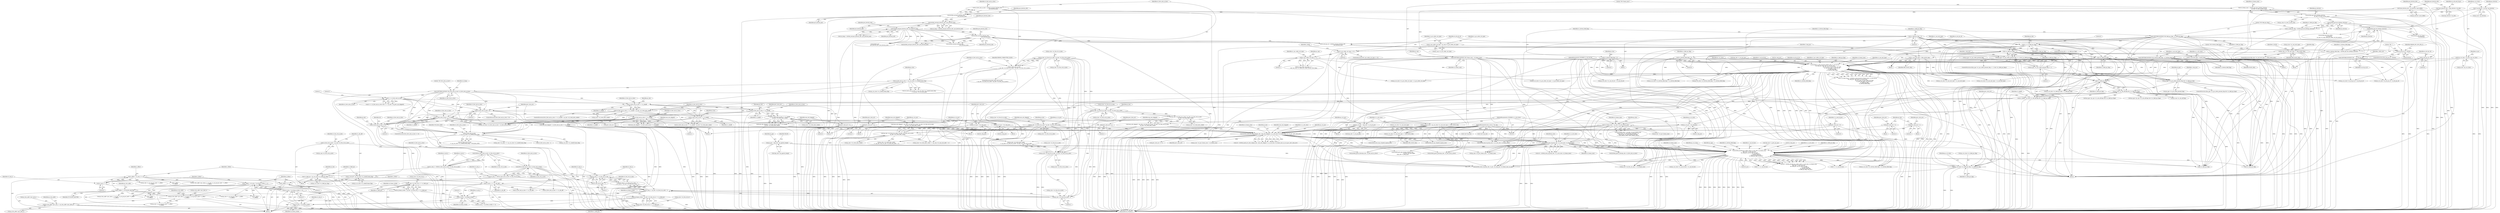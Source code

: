 digraph "0_Android_e629194c62a9a129ce378e08cb1059a8a53f1795_1@pointer" {
"1002025" [label="(Call,ps_trns_addr->pu1_mb_u = ps_trns_addr->pu1_dest_u)"];
"1001992" [label="(Call,ps_trns_addr->pu1_dest_u = ps_dec->s_cur_pic.pu1_buf2 + x_offset\n + y_offset)"];
"1001989" [label="(Call,x_offset *= YUV420SP_FACTOR)"];
"1001979" [label="(Call,x_offset >>= 1)"];
"1001947" [label="(Call,x_offset = u2_mb_x << 4)"];
"1001949" [label="(Call,u2_mb_x << 4)"];
"1001925" [label="(Call,u2_mb_x > u2_frm_wd_in_mbs - 1)"];
"1001910" [label="(Call,u2_mb_x = MOD(u2_first_mb_in_slice, u2_frm_wd_in_mbs))"];
"1001912" [label="(Call,MOD(u2_first_mb_in_slice, u2_frm_wd_in_mbs))"];
"1001858" [label="(Call,u2_first_mb_in_slice\n << ps_cur_slice->u1_mbaff_frame_flag)"];
"1001565" [label="(Call,u2_first_mb_in_slice == 0)"];
"1000904" [label="(Call,u2_first_mb_in_slice > 0)"];
"1000278" [label="(Call,COPYTHECONTEXT(\"SH: first_mb_in_slice\",u2_first_mb_in_slice))"];
"1000256" [label="(Call,u2_first_mb_in_slice << ps_cur_slice->u1_mbaff_frame_flag)"];
"1000241" [label="(Call,u2_first_mb_in_slice\n > (ps_dec->u2_frm_ht_in_mbs * ps_dec->u2_frm_wd_in_mbs))"];
"1000235" [label="(Call,u2_first_mb_in_slice = ih264d_uev(pu4_bitstrm_ofst,\n                                     pu4_bitstrm_buf))"];
"1000237" [label="(Call,ih264d_uev(pu4_bitstrm_ofst,\n                                     pu4_bitstrm_buf))"];
"1000209" [label="(Call,*pu4_bitstrm_ofst = &ps_bitstrm->u4_ofst)"];
"1000203" [label="(Call,*pu4_bitstrm_buf = ps_bitstrm->pu4_buffer)"];
"1000243" [label="(Call,ps_dec->u2_frm_ht_in_mbs * ps_dec->u2_frm_wd_in_mbs)"];
"1000379" [label="(Call,0 == u2_first_mb_in_slice)"];
"1000974" [label="(Call,u2_first_mb_in_slice << u1_mbaff)"];
"1000795" [label="(Call,u1_mbaff = ps_seq->u1_mb_aff_flag && (!u1_field_pic_flag))"];
"1000797" [label="(Call,ps_seq->u1_mb_aff_flag && (!u1_field_pic_flag))"];
"1000801" [label="(Call,!u1_field_pic_flag)"];
"1000638" [label="(Call,!u1_field_pic_flag)"];
"1000491" [label="(Call,COPYTHECONTEXT(\"SH: field_pic_flag\", u1_field_pic_flag))"];
"1000487" [label="(Call,u1_field_pic_flag = ih264d_get_bit_h264(ps_bitstrm))"];
"1000489" [label="(Call,ih264d_get_bit_h264(ps_bitstrm))"];
"1000473" [label="(Call,ih264d_get_bits_h264(ps_bitstrm,\n                                         ps_seq->u1_bits_in_frm_num))"];
"1000168" [label="(Call,* ps_bitstrm = ps_dec->ps_bitstrm)"];
"1000525" [label="(Call,u1_field_pic_flag = 0)"];
"1000545" [label="(Call,0 == u1_field_pic_flag)"];
"1000698" [label="(Call,!u1_field_pic_flag)"];
"1000750" [label="(Call,ih264d_is_end_of_pic(u2_frame_num, u1_nal_ref_idc,\n &s_tmp_poc, &ps_dec->s_cur_pic_poc,\n                                            ps_cur_slice, u1_pic_order_cnt_type,\n                                            u1_nal_unit_type, u4_idr_pic_id,\n                                            u1_field_pic_flag,\n                                            u1_bottom_field_flag))"];
"1000478" [label="(Call,COPYTHECONTEXT(\"SH: frame_num\", u2_frame_num))"];
"1000471" [label="(Call,u2_frame_num = ih264d_get_bits_h264(ps_bitstrm,\n                                         ps_seq->u1_bits_in_frm_num))"];
"1000164" [label="(MethodParameterIn,UWORD8 u1_nal_ref_idc)"];
"1000176" [label="(Call,*ps_cur_slice = ps_dec->ps_cur_slice)"];
"1000669" [label="(Call,u1_pic_order_cnt_type == 1)"];
"1000598" [label="(Call,u1_pic_order_cnt_type == 0)"];
"1000592" [label="(Call,u1_pic_order_cnt_type = ps_seq->u1_pic_order_cnt_type)"];
"1000556" [label="(Call,u1_nal_unit_type = IDR_SLICE_NAL)"];
"1000336" [label="(Call,ps_dec->u1_nal_unit_type == IDR_SLICE_NAL)"];
"1000538" [label="(Call,u1_nal_unit_type = SLICE_NAL)"];
"1000570" [label="(Call,COPYTHECONTEXT(\"SH:  \", u4_idr_pic_id))"];
"1000565" [label="(Call,u4_idr_pic_id > 65535)"];
"1000559" [label="(Call,u4_idr_pic_id = ih264d_uev(pu4_bitstrm_ofst,\n                                   pu4_bitstrm_buf))"];
"1000561" [label="(Call,ih264d_uev(pu4_bitstrm_ofst,\n                                   pu4_bitstrm_buf))"];
"1000424" [label="(Call,ih264d_uev(pu4_bitstrm_ofst, pu4_bitstrm_buf))"];
"1000283" [label="(Call,ih264d_uev(pu4_bitstrm_ofst, pu4_bitstrm_buf))"];
"1000196" [label="(Call,u4_idr_pic_id = 0)"];
"1000511" [label="(Call,COPYTHECONTEXT(\"SH: bottom_field_flag\", u1_bottom_field_flag))"];
"1000507" [label="(Call,u1_bottom_field_flag = ih264d_get_bit_h264(ps_bitstrm))"];
"1000509" [label="(Call,ih264d_get_bit_h264(ps_bitstrm))"];
"1000494" [label="(Call,u1_bottom_field_flag = 0)"];
"1000528" [label="(Call,u1_bottom_field_flag = 0)"];
"1000632" [label="(Call,(ps_pps->u1_pic_order_present_flag == 1) && (!u1_field_pic_flag))"];
"1000633" [label="(Call,ps_pps->u1_pic_order_present_flag == 1)"];
"1000694" [label="(Call,ps_pps->u1_pic_order_present_flag && !u1_field_pic_flag)"];
"1001029" [label="(Call,u2_first_mb_in_slice << u1_mbaff)"];
"1001003" [label="(Call,u2_first_mb_in_slice << u1_mbaff)"];
"1000913" [label="(Call,u2_first_mb_in_slice << u1_mbaff)"];
"1001016" [label="(Call,u2_first_mb_in_slice << u1_mbaff)"];
"1001871" [label="(Call,u2_frm_wd_in_mbs = ps_seq->u2_frm_wd_in_mbs)"];
"1001927" [label="(Call,u2_frm_wd_in_mbs - 1)"];
"1001917" [label="(Call,DIV(u2_first_mb_in_slice, u2_frm_wd_in_mbs))"];
"1001982" [label="(Call,y_offset = (u2_mb_y * u4_frame_stride) << 3)"];
"1001984" [label="(Call,(u2_mb_y * u4_frame_stride) << 3)"];
"1001985" [label="(Call,u2_mb_y * u4_frame_stride)"];
"1001955" [label="(Call,u2_mb_y * u4_frame_stride)"];
"1001920" [label="(Call,u2_mb_y <<= u1_mb_aff)"];
"1001915" [label="(Call,u2_mb_y = DIV(u2_first_mb_in_slice, u2_frm_wd_in_mbs))"];
"1001876" [label="(Call,u1_mb_aff = ps_cur_slice->u1_mbaff_frame_flag)"];
"1001930" [label="(Call,u2_mb_y > ps_dec->u2_frm_ht_in_mbs - 1)"];
"1001932" [label="(Call,ps_dec->u2_frm_ht_in_mbs - 1)"];
"1000872" [label="(Call,ps_dec->u2_frm_ht_in_mbs * ps_dec->u2_frm_wd_in_mbs)"];
"1000985" [label="(Call,ps_dec->u2_frm_ht_in_mbs * ps_dec->u2_frm_wd_in_mbs)"];
"1001100" [label="(Call,ps_dec->u2_frm_ht_in_mbs * ps_dec->u2_frm_wd_in_mbs)"];
"1001940" [label="(Call,u4_frame_stride = ps_dec->u2_frm_wd_y << u1_field_pic)"];
"1001942" [label="(Call,ps_dec->u2_frm_wd_y << u1_field_pic)"];
"1001881" [label="(Call,u1_field_pic = ps_cur_slice->u1_field_pic_flag)"];
"1001435" [label="(Call,ps_cur_slice->u1_field_pic_flag = u1_field_pic_flag)"];
"1001347" [label="(Call,ih264d_decode_pic_order_cnt(u1_is_idr_slice, u2_frame_num,\n &ps_dec->s_prev_pic_poc,\n &s_tmp_poc, ps_cur_slice, ps_pps,\n                                          u1_nal_ref_idc,\n                                          u1_bottom_field_flag,\n                                          u1_field_pic_flag, &i4_poc))"];
"1001226" [label="(Call,ih264d_end_of_pic(ps_dec, u1_is_idr_slice, u2_frame_num))"];
"1001043" [label="(Call,ih264d_mark_err_slice_skip(ps_dec, num_mb_skipped, u1_is_idr_slice, u2_frame_num, ps_cur_poc, prev_slice_err))"];
"1000165" [label="(MethodParameterIn,dec_struct_t *ps_dec)"];
"1000869" [label="(Call,num_mb_skipped = (ps_dec->u2_frm_ht_in_mbs * ps_dec->u2_frm_wd_in_mbs)\n - ps_dec->u2_total_mbs_coded)"];
"1000871" [label="(Call,(ps_dec->u2_frm_ht_in_mbs * ps_dec->u2_frm_wd_in_mbs)\n - ps_dec->u2_total_mbs_coded)"];
"1000972" [label="(Call,num_mb_skipped = u2_first_mb_in_slice << u1_mbaff)"];
"1000982" [label="(Call,num_mb_skipped = (ps_dec->u2_frm_ht_in_mbs * ps_dec->u2_frm_wd_in_mbs)\n - ps_dec->u2_total_mbs_coded)"];
"1000984" [label="(Call,(ps_dec->u2_frm_ht_in_mbs * ps_dec->u2_frm_wd_in_mbs)\n - ps_dec->u2_total_mbs_coded)"];
"1000911" [label="(Call,num_mb_skipped = u2_first_mb_in_slice << u1_mbaff)"];
"1001013" [label="(Call,num_mb_skipped = (u2_first_mb_in_slice << u1_mbaff)\n - ps_dec->u2_total_mbs_coded)"];
"1001015" [label="(Call,(u2_first_mb_in_slice << u1_mbaff)\n - ps_dec->u2_total_mbs_coded)"];
"1001002" [label="(Call,(u2_first_mb_in_slice << u1_mbaff) > ps_dec->u2_total_mbs_coded)"];
"1000888" [label="(Call,u1_is_idr_slice = ps_cur_slice->u1_nal_unit_type == IDR_SLICE_NAL)"];
"1000890" [label="(Call,ps_cur_slice->u1_nal_unit_type == IDR_SLICE_NAL)"];
"1000163" [label="(MethodParameterIn,UWORD8 u1_is_idr_slice)"];
"1000815" [label="(Call,u2_frame_num != ps_dec->u2_prv_frame_num)"];
"1000995" [label="(Call,ps_cur_poc = &s_tmp_poc)"];
"1000882" [label="(Call,ps_cur_poc = &ps_dec->s_cur_pic_poc)"];
"1001022" [label="(Call,ps_cur_poc = &s_tmp_poc)"];
"1000916" [label="(Call,ps_cur_poc = &s_tmp_poc)"];
"1000849" [label="(Call,prev_slice_err = 2)"];
"1000979" [label="(Call,prev_slice_err = 2)"];
"1000803" [label="(Call,prev_slice_err = 0)"];
"1001010" [label="(Call,prev_slice_err = 2)"];
"1000969" [label="(Call,prev_slice_err = 1)"];
"1000844" [label="(Call,prev_slice_err = 1)"];
"1000908" [label="(Call,prev_slice_err = 1)"];
"1000436" [label="(Call,ps_pps = &ps_dec->ps_pps[u4_temp])"];
"1001972" [label="(Call,u4_frame_stride = ps_dec->u2_frm_wd_uv << u1_field_pic)"];
"1001974" [label="(Call,ps_dec->u2_frm_wd_uv << u1_field_pic)"];
"1000509" [label="(Call,ih264d_get_bit_h264(ps_bitstrm))"];
"1000759" [label="(Identifier,ps_cur_slice)"];
"1001921" [label="(Identifier,u2_mb_y)"];
"1000693" [label="(ControlStructure,if(ps_pps->u1_pic_order_present_flag && !u1_field_pic_flag))"];
"1000484" [label="(Identifier,ps_seq)"];
"1000968" [label="(Block,)"];
"1002438" [label="(Call,ih264d_parse_pslice(ps_dec, u2_first_mb_in_slice))"];
"1001936" [label="(Literal,1)"];
"1001989" [label="(Call,x_offset *= YUV420SP_FACTOR)"];
"1001955" [label="(Call,u2_mb_y * u4_frame_stride)"];
"1001018" [label="(Identifier,u1_mbaff)"];
"1001028" [label="(Call,(u2_first_mb_in_slice << u1_mbaff) < ps_dec->u2_total_mbs_coded)"];
"1001101" [label="(Call,ps_dec->u2_frm_ht_in_mbs)"];
"1001941" [label="(Identifier,u4_frame_stride)"];
"1000904" [label="(Call,u2_first_mb_in_slice > 0)"];
"1000474" [label="(Identifier,ps_bitstrm)"];
"1000164" [label="(MethodParameterIn,UWORD8 u1_nal_ref_idc)"];
"1000544" [label="(ControlStructure,if(0 == u1_field_pic_flag))"];
"1001350" [label="(Call,&ps_dec->s_prev_pic_poc)"];
"1002403" [label="(Call,ih264d_parse_islice(ps_dec, u2_first_mb_in_slice))"];
"1001472" [label="(Call,ps_cur_slice->u1_pic_order_cnt_type = u1_pic_order_cnt_type)"];
"1000755" [label="(Call,&ps_dec->s_cur_pic_poc)"];
"1001919" [label="(Identifier,u2_frm_wd_in_mbs)"];
"1000930" [label="(Call,ps_cur_slice->u1_bottom_field_flag = u1_bottom_field_flag)"];
"1001883" [label="(Call,ps_cur_slice->u1_field_pic_flag)"];
"1001943" [label="(Call,ps_dec->u2_frm_wd_y)"];
"1000198" [label="(Literal,0)"];
"1000699" [label="(Identifier,u1_field_pic_flag)"];
"1001039" [label="(Identifier,prev_slice_err)"];
"1001533" [label="(Call,!u1_field_pic_flag)"];
"1001198" [label="(Call,ih264d_end_of_pic_dispbuf_mgr(ps_dec))"];
"1000561" [label="(Call,ih264d_uev(pu4_bitstrm_ofst,\n                                   pu4_bitstrm_buf))"];
"1001931" [label="(Identifier,u2_mb_y)"];
"1001969" [label="(Call,x_offset\n + y_offset)"];
"1000599" [label="(Identifier,u1_pic_order_cnt_type)"];
"1002026" [label="(Call,ps_trns_addr->pu1_mb_u)"];
"1000426" [label="(Identifier,pu4_bitstrm_buf)"];
"1000255" [label="(Call,(u2_first_mb_in_slice << ps_cur_slice->u1_mbaff_frame_flag)\n <= ps_dec->u2_cur_mb_addr)"];
"1000815" [label="(Call,u2_frame_num != ps_dec->u2_prv_frame_num)"];
"1000507" [label="(Call,u1_bottom_field_flag = ih264d_get_bit_h264(ps_bitstrm))"];
"1000801" [label="(Call,!u1_field_pic_flag)"];
"1000560" [label="(Identifier,u4_idr_pic_id)"];
"1000533" [label="(Identifier,ps_dec)"];
"1001942" [label="(Call,ps_dec->u2_frm_wd_y << u1_field_pic)"];
"1001924" [label="(Call,(u2_mb_x > u2_frm_wd_in_mbs - 1)\n || (u2_mb_y > ps_dec->u2_frm_ht_in_mbs - 1))"];
"1000634" [label="(Call,ps_pps->u1_pic_order_present_flag)"];
"1001986" [label="(Identifier,u2_mb_y)"];
"1000920" [label="(Call,ps_cur_slice->u4_idr_pic_id = u4_idr_pic_id)"];
"1000750" [label="(Call,ih264d_is_end_of_pic(u2_frame_num, u1_nal_ref_idc,\n &s_tmp_poc, &ps_dec->s_cur_pic_poc,\n                                            ps_cur_slice, u1_pic_order_cnt_type,\n                                            u1_nal_unit_type, u4_idr_pic_id,\n                                            u1_field_pic_flag,\n                                            u1_bottom_field_flag))"];
"1000823" [label="(Identifier,ps_dec)"];
"1000752" [label="(Identifier,u1_nal_ref_idc)"];
"1000280" [label="(Identifier,u2_first_mb_in_slice)"];
"1001047" [label="(Identifier,u2_frame_num)"];
"1001570" [label="(Identifier,ret)"];
"1000494" [label="(Call,u1_bottom_field_flag = 0)"];
"1001096" [label="(Call,ps_dec->u2_total_mbs_coded\n >= ps_dec->u2_frm_ht_in_mbs * ps_dec->u2_frm_wd_in_mbs)"];
"1000488" [label="(Identifier,u1_field_pic_flag)"];
"1000683" [label="(Call,ih264d_sev(pu4_bitstrm_ofst,\n                                                         pu4_bitstrm_buf))"];
"1000992" [label="(Call,ps_dec->u2_total_mbs_coded)"];
"1000564" [label="(ControlStructure,if(u4_idr_pic_id > 65535))"];
"1000656" [label="(Identifier,s_tmp_poc)"];
"1001005" [label="(Identifier,u1_mbaff)"];
"1000236" [label="(Identifier,u2_first_mb_in_slice)"];
"1001797" [label="(Call,0 == u1_nal_ref_idc)"];
"1000694" [label="(Call,ps_pps->u1_pic_order_present_flag && !u1_field_pic_flag)"];
"1000237" [label="(Call,ih264d_uev(pu4_bitstrm_ofst,\n                                     pu4_bitstrm_buf))"];
"1000475" [label="(Call,ps_seq->u1_bits_in_frm_num)"];
"1000843" [label="(Block,)"];
"1000753" [label="(Call,&s_tmp_poc)"];
"1000565" [label="(Call,u4_idr_pic_id > 65535)"];
"1000631" [label="(ControlStructure,if((ps_pps->u1_pic_order_present_flag == 1) && (!u1_field_pic_flag)))"];
"1000719" [label="(Identifier,ps_pps)"];
"1001882" [label="(Identifier,u1_field_pic)"];
"1001571" [label="(Call,ih264d_start_of_pic(ps_dec, i4_poc, &s_tmp_poc, u2_frame_num, ps_pps))"];
"1001226" [label="(Call,ih264d_end_of_pic(ps_dec, u1_is_idr_slice, u2_frame_num))"];
"1000668" [label="(Call,u1_pic_order_cnt_type == 1\n && (!ps_seq->u1_delta_pic_order_always_zero_flag))"];
"1000204" [label="(Identifier,pu4_bitstrm_buf)"];
"1001863" [label="(Identifier,SUB_BLK_SIZE)"];
"1001566" [label="(Identifier,u2_first_mb_in_slice)"];
"1000639" [label="(Identifier,u1_field_pic_flag)"];
"1000256" [label="(Call,u2_first_mb_in_slice << ps_cur_slice->u1_mbaff_frame_flag)"];
"1000567" [label="(Literal,65535)"];
"1001029" [label="(Call,u2_first_mb_in_slice << u1_mbaff)"];
"1000242" [label="(Identifier,u2_first_mb_in_slice)"];
"1000335" [label="(ControlStructure,if(ps_dec->u1_nal_unit_type == IDR_SLICE_NAL))"];
"1000490" [label="(Identifier,ps_bitstrm)"];
"1001567" [label="(Literal,0)"];
"1002007" [label="(Identifier,ps_trns_addr)"];
"1001994" [label="(Identifier,ps_trns_addr)"];
"1001006" [label="(Call,ps_dec->u2_total_mbs_coded)"];
"1000762" [label="(Identifier,u4_idr_pic_id)"];
"1002201" [label="(Call,u2_first_mb_in_slice - 1)"];
"1000495" [label="(Identifier,u1_bottom_field_flag)"];
"1000604" [label="(Call,ih264d_get_bits_h264(\n                        ps_bitstrm,\n                        ps_seq->u1_log2_max_pic_order_cnt_lsb_minus))"];
"1001933" [label="(Call,ps_dec->u2_frm_ht_in_mbs)"];
"1001947" [label="(Call,x_offset = u2_mb_x << 4)"];
"1000529" [label="(Identifier,u1_bottom_field_flag)"];
"1000538" [label="(Call,u1_nal_unit_type = SLICE_NAL)"];
"1000888" [label="(Call,u1_is_idr_slice = ps_cur_slice->u1_nal_unit_type == IDR_SLICE_NAL)"];
"1000889" [label="(Identifier,u1_is_idr_slice)"];
"1001354" [label="(Call,&s_tmp_poc)"];
"1001963" [label="(Call,ps_dec->s_cur_pic.pu1_buf1 + x_offset\n + y_offset)"];
"1000563" [label="(Identifier,pu4_bitstrm_buf)"];
"1000524" [label="(Block,)"];
"1000674" [label="(Identifier,ps_seq)"];
"1000798" [label="(Call,ps_seq->u1_mb_aff_flag)"];
"1002472" [label="(Call,ih264d_parse_bslice(ps_dec, u2_first_mb_in_slice))"];
"1000279" [label="(Literal,\"SH: first_mb_in_slice\")"];
"1000849" [label="(Call,prev_slice_err = 2)"];
"1001912" [label="(Call,MOD(u2_first_mb_in_slice, u2_frm_wd_in_mbs))"];
"1000551" [label="(Identifier,ps_dec)"];
"1001886" [label="(Block,)"];
"1001023" [label="(Identifier,ps_cur_poc)"];
"1000471" [label="(Call,u2_frame_num = ih264d_get_bits_h264(ps_bitstrm,\n                                         ps_seq->u1_bits_in_frm_num))"];
"1000873" [label="(Call,ps_dec->u2_frm_ht_in_mbs)"];
"1001228" [label="(Identifier,u1_is_idr_slice)"];
"1002005" [label="(Call,ps_trns_addr->pu1_dest_v = ps_dec->s_cur_pic.pu1_buf3 + x_offset\n + y_offset)"];
"1000530" [label="(Literal,0)"];
"1000257" [label="(Identifier,u2_first_mb_in_slice)"];
"1000814" [label="(Call,u2_frame_num != ps_dec->u2_prv_frame_num\n && ps_dec->u1_top_bottom_decoded != 0\n && ps_dec->u1_top_bottom_decoded\n != (TOP_FIELD_ONLY | BOT_FIELD_ONLY))"];
"1000871" [label="(Call,(ps_dec->u2_frm_ht_in_mbs * ps_dec->u2_frm_wd_in_mbs)\n - ps_dec->u2_total_mbs_coded)"];
"1000528" [label="(Call,u1_bottom_field_flag = 0)"];
"1001544" [label="(Call,(ps_pps->ps_sps->u1_mb_aff_flag) && (!u1_field_pic_flag))"];
"1001084" [label="(Call,prev_slice_err == 2)"];
"1001689" [label="(Call,(void *)ps_dec)"];
"1000446" [label="(Identifier,FALSE)"];
"1001001" [label="(ControlStructure,if((u2_first_mb_in_slice << u1_mbaff) > ps_dec->u2_total_mbs_coded))"];
"1001044" [label="(Identifier,ps_dec)"];
"1001877" [label="(Identifier,u1_mb_aff)"];
"1000211" [label="(Call,&ps_bitstrm->u4_ofst)"];
"1000981" [label="(Literal,2)"];
"1000979" [label="(Call,prev_slice_err = 2)"];
"1000982" [label="(Call,num_mb_skipped = (ps_dec->u2_frm_ht_in_mbs * ps_dec->u2_frm_wd_in_mbs)\n - ps_dec->u2_total_mbs_coded)"];
"1000478" [label="(Call,COPYTHECONTEXT(\"SH: frame_num\", u2_frame_num))"];
"1001009" [label="(Block,)"];
"1001004" [label="(Identifier,u2_first_mb_in_slice)"];
"1000942" [label="(Call,ps_cur_slice->u1_nal_unit_type = u1_nal_unit_type)"];
"1001010" [label="(Call,prev_slice_err = 2)"];
"1001430" [label="(Call,ps_cur_slice->u2_first_mb_in_slice = u2_first_mb_in_slice)"];
"1000880" [label="(Identifier,ps_dec)"];
"1000594" [label="(Call,ps_seq->u1_pic_order_cnt_type)"];
"1000340" [label="(Identifier,IDR_SLICE_NAL)"];
"1000603" [label="(Identifier,i_temp)"];
"1000695" [label="(Call,ps_pps->u1_pic_order_present_flag)"];
"1001911" [label="(Identifier,u2_mb_x)"];
"1001003" [label="(Call,u2_first_mb_in_slice << u1_mbaff)"];
"1001859" [label="(Identifier,u2_first_mb_in_slice)"];
"1000226" [label="(Identifier,u4_call_end_of_pic)"];
"1000244" [label="(Call,ps_dec->u2_frm_ht_in_mbs)"];
"1001015" [label="(Call,(u2_first_mb_in_slice << u1_mbaff)\n - ps_dec->u2_total_mbs_coded)"];
"1000974" [label="(Call,u2_first_mb_in_slice << u1_mbaff)"];
"1001930" [label="(Call,u2_mb_y > ps_dec->u2_frm_ht_in_mbs - 1)"];
"1001996" [label="(Call,ps_dec->s_cur_pic.pu1_buf2 + x_offset\n + y_offset)"];
"1000285" [label="(Identifier,pu4_bitstrm_buf)"];
"1000203" [label="(Call,*pu4_bitstrm_buf = ps_bitstrm->pu4_buffer)"];
"1000525" [label="(Call,u1_field_pic_flag = 0)"];
"1001957" [label="(Identifier,u4_frame_stride)"];
"1000851" [label="(Literal,2)"];
"1000491" [label="(Call,COPYTHECONTEXT(\"SH: field_pic_flag\", u1_field_pic_flag))"];
"1001991" [label="(Identifier,YUV420SP_FACTOR)"];
"1001956" [label="(Identifier,u2_mb_y)"];
"1000489" [label="(Call,ih264d_get_bit_h264(ps_bitstrm))"];
"1000243" [label="(Call,ps_dec->u2_frm_ht_in_mbs * ps_dec->u2_frm_wd_in_mbs)"];
"1000480" [label="(Identifier,u2_frame_num)"];
"1000196" [label="(Call,u4_idr_pic_id = 0)"];
"1000669" [label="(Call,u1_pic_order_cnt_type == 1)"];
"1000882" [label="(Call,ps_cur_poc = &ps_dec->s_cur_pic_poc)"];
"1001049" [label="(Identifier,prev_slice_err)"];
"1000971" [label="(Literal,1)"];
"1001348" [label="(Identifier,u1_is_idr_slice)"];
"1000383" [label="(Literal,1)"];
"1000997" [label="(Call,&s_tmp_poc)"];
"1000803" [label="(Call,prev_slice_err = 0)"];
"1001030" [label="(Identifier,u2_first_mb_in_slice)"];
"1001229" [label="(Identifier,u2_frame_num)"];
"1000638" [label="(Call,!u1_field_pic_flag)"];
"1001467" [label="(Call,ps_cur_slice->u1_nal_ref_idc = u1_nal_ref_idc)"];
"1001871" [label="(Call,u2_frm_wd_in_mbs = ps_seq->u2_frm_wd_in_mbs)"];
"1000804" [label="(Identifier,prev_slice_err)"];
"1000508" [label="(Identifier,u1_bottom_field_flag)"];
"1001993" [label="(Call,ps_trns_addr->pu1_dest_u)"];
"1000883" [label="(Identifier,ps_cur_poc)"];
"1000972" [label="(Call,num_mb_skipped = u2_first_mb_in_slice << u1_mbaff)"];
"1000909" [label="(Identifier,prev_slice_err)"];
"1000283" [label="(Call,ih264d_uev(pu4_bitstrm_ofst, pu4_bitstrm_buf))"];
"1000637" [label="(Literal,1)"];
"1001590" [label="(Call,ih264d_get_next_display_field(ps_dec,\n                                          ps_dec->ps_out_buffer,\n &(ps_dec->s_disp_op)))"];
"1000963" [label="(Block,)"];
"1000844" [label="(Call,prev_slice_err = 1)"];
"1001020" [label="(Identifier,ps_dec)"];
"1002009" [label="(Call,ps_dec->s_cur_pic.pu1_buf3 + x_offset\n + y_offset)"];
"1000436" [label="(Call,ps_pps = &ps_dec->ps_pps[u4_temp])"];
"1000884" [label="(Call,&ps_dec->s_cur_pic_poc)"];
"1001812" [label="(Call,0 == u1_nal_ref_idc)"];
"1001914" [label="(Identifier,u2_frm_wd_in_mbs)"];
"1001928" [label="(Identifier,u2_frm_wd_in_mbs)"];
"1000556" [label="(Call,u1_nal_unit_type = IDR_SLICE_NAL)"];
"1000178" [label="(Call,ps_dec->ps_cur_slice)"];
"1000748" [label="(Call,i1_is_end_of_poc = ih264d_is_end_of_pic(u2_frame_num, u1_nal_ref_idc,\n &s_tmp_poc, &ps_dec->s_cur_pic_poc,\n                                            ps_cur_slice, u1_pic_order_cnt_type,\n                                            u1_nal_unit_type, u4_idr_pic_id,\n                                            u1_field_pic_flag,\n                                            u1_bottom_field_flag))"];
"1001163" [label="(Call,ps_dec->u2_total_mbs_coded\n == (ps_dec->ps_cur_sps->u2_max_mb_addr + 1))"];
"1000343" [label="(Identifier,skip)"];
"1000262" [label="(Identifier,ps_dec)"];
"1000910" [label="(Literal,1)"];
"1000914" [label="(Identifier,u2_first_mb_in_slice)"];
"1001881" [label="(Call,u1_field_pic = ps_cur_slice->u1_field_pic_flag)"];
"1000527" [label="(Literal,0)"];
"1001124" [label="(Call,ih264d_err_pic_dispbuf_mgr(ps_dec))"];
"1000760" [label="(Identifier,u1_pic_order_cnt_type)"];
"1001550" [label="(Call,!u1_field_pic_flag)"];
"1000996" [label="(Identifier,ps_cur_poc)"];
"1001024" [label="(Call,&s_tmp_poc)"];
"1001442" [label="(Identifier,ps_cur_slice)"];
"1001987" [label="(Identifier,u4_frame_stride)"];
"1000240" [label="(ControlStructure,if(u2_first_mb_in_slice\n > (ps_dec->u2_frm_ht_in_mbs * ps_dec->u2_frm_wd_in_mbs)))"];
"1000547" [label="(Identifier,u1_field_pic_flag)"];
"1001858" [label="(Call,u2_first_mb_in_slice\n << ps_cur_slice->u1_mbaff_frame_flag)"];
"1000879" [label="(Call,ps_dec->u2_total_mbs_coded)"];
"1001527" [label="(Call,(ps_pps->ps_sps->u1_mb_aff_flag) && (!u1_field_pic_flag))"];
"1000176" [label="(Call,*ps_cur_slice = ps_dec->ps_cur_slice)"];
"1001360" [label="(Identifier,u1_field_pic_flag)"];
"1000165" [label="(MethodParameterIn,dec_struct_t *ps_dec)"];
"1000336" [label="(Call,ps_dec->u1_nal_unit_type == IDR_SLICE_NAL)"];
"1000241" [label="(Call,u2_first_mb_in_slice\n > (ps_dec->u2_frm_ht_in_mbs * ps_dec->u2_frm_wd_in_mbs))"];
"1001435" [label="(Call,ps_cur_slice->u1_field_pic_flag = u1_field_pic_flag)"];
"1000704" [label="(Identifier,s_tmp_poc)"];
"1001948" [label="(Identifier,x_offset)"];
"1001922" [label="(Identifier,u1_mb_aff)"];
"1000258" [label="(Call,ps_cur_slice->u1_mbaff_frame_flag)"];
"1001932" [label="(Call,ps_dec->u2_frm_ht_in_mbs - 1)"];
"1001436" [label="(Call,ps_cur_slice->u1_field_pic_flag)"];
"1000764" [label="(Identifier,u1_bottom_field_flag)"];
"1001926" [label="(Identifier,u2_mb_x)"];
"1001917" [label="(Call,DIV(u2_first_mb_in_slice, u2_frm_wd_in_mbs))"];
"1001954" [label="(Call,(u2_mb_y * u4_frame_stride) << 4)"];
"1000492" [label="(Literal,\"SH: field_pic_flag\")"];
"1000985" [label="(Call,ps_dec->u2_frm_ht_in_mbs * ps_dec->u2_frm_wd_in_mbs)"];
"1000378" [label="(Call,(0 == u2_first_mb_in_slice) && (1 == ps_dec->u4_prev_nal_skipped))"];
"1000437" [label="(Identifier,ps_pps)"];
"1001100" [label="(Call,ps_dec->u2_frm_ht_in_mbs * ps_dec->u2_frm_wd_in_mbs)"];
"1000870" [label="(Identifier,num_mb_skipped)"];
"1000763" [label="(Identifier,u1_field_pic_flag)"];
"1000512" [label="(Literal,\"SH: bottom_field_flag\")"];
"1000890" [label="(Call,ps_cur_slice->u1_nal_unit_type == IDR_SLICE_NAL)"];
"1000539" [label="(Identifier,u1_nal_unit_type)"];
"1000163" [label="(MethodParameterIn,UWORD8 u1_is_idr_slice)"];
"1002029" [label="(Call,ps_trns_addr->pu1_dest_u)"];
"1000855" [label="(Identifier,ps_dec)"];
"1000380" [label="(Literal,0)"];
"1000845" [label="(Identifier,prev_slice_err)"];
"1000970" [label="(Identifier,prev_slice_err)"];
"1001972" [label="(Call,u4_frame_stride = ps_dec->u2_frm_wd_uv << u1_field_pic)"];
"1001345" [label="(Call,ret = ih264d_decode_pic_order_cnt(u1_is_idr_slice, u2_frame_num,\n &ps_dec->s_prev_pic_poc,\n &s_tmp_poc, ps_cur_slice, ps_pps,\n                                          u1_nal_ref_idc,\n                                          u1_bottom_field_flag,\n                                          u1_field_pic_flag, &i4_poc))"];
"1002570" [label="(MethodReturn,WORD32)"];
"1001014" [label="(Identifier,num_mb_skipped)"];
"1001857" [label="(Call,(u2_first_mb_in_slice\n << ps_cur_slice->u1_mbaff_frame_flag) * SUB_BLK_SIZE)"];
"1001761" [label="(Call,ps_err->u4_frm_sei_sync == u2_frame_num)"];
"1001984" [label="(Call,(u2_mb_y * u4_frame_stride) << 3)"];
"1000598" [label="(Call,u1_pic_order_cnt_type == 0)"];
"1000980" [label="(Identifier,prev_slice_err)"];
"1000282" [label="(Identifier,u4_temp)"];
"1001031" [label="(Identifier,u1_mbaff)"];
"1001011" [label="(Identifier,prev_slice_err)"];
"1000802" [label="(Identifier,u1_field_pic_flag)"];
"1000569" [label="(Identifier,ERROR_INV_SPS_PPS_T)"];
"1000952" [label="(Call,ps_cur_slice->u1_nal_ref_idc = u1_nal_ref_idc)"];
"1000816" [label="(Identifier,u2_frame_num)"];
"1002002" [label="(Call,x_offset\n + y_offset)"];
"1001940" [label="(Call,u4_frame_stride = ps_dec->u2_frm_wd_y << u1_field_pic)"];
"1000238" [label="(Identifier,pu4_bitstrm_ofst)"];
"1000570" [label="(Call,COPYTHECONTEXT(\"SH:  \", u4_idr_pic_id))"];
"1001873" [label="(Call,ps_seq->u2_frm_wd_in_mbs)"];
"1000925" [label="(Call,ps_cur_slice->u1_field_pic_flag = u1_field_pic_flag)"];
"1001893" [label="(Identifier,ps_dec)"];
"1001973" [label="(Identifier,u4_frame_stride)"];
"1000472" [label="(Identifier,u2_frame_num)"];
"1001349" [label="(Identifier,u2_frame_num)"];
"1000986" [label="(Call,ps_dec->u2_frm_ht_in_mbs)"];
"1001916" [label="(Identifier,u2_mb_y)"];
"1001356" [label="(Identifier,ps_cur_slice)"];
"1000876" [label="(Call,ps_dec->u2_frm_wd_in_mbs)"];
"1000511" [label="(Call,COPYTHECONTEXT(\"SH: bottom_field_flag\", u1_bottom_field_flag))"];
"1002025" [label="(Call,ps_trns_addr->pu1_mb_u = ps_trns_addr->pu1_dest_u)"];
"1001033" [label="(Identifier,ps_dec)"];
"1001357" [label="(Identifier,ps_pps)"];
"1000593" [label="(Identifier,u1_pic_order_cnt_type)"];
"1000633" [label="(Call,ps_pps->u1_pic_order_present_flag == 1)"];
"1000559" [label="(Call,u4_idr_pic_id = ih264d_uev(pu4_bitstrm_ofst,\n                                   pu4_bitstrm_buf))"];
"1000989" [label="(Call,ps_dec->u2_frm_wd_in_mbs)"];
"1000903" [label="(ControlStructure,if(u2_first_mb_in_slice > 0))"];
"1000379" [label="(Call,0 == u2_first_mb_in_slice)"];
"1001208" [label="(Call,ih264d_end_of_pic(ps_dec, u1_is_idr_slice, u2_frame_num))"];
"1002067" [label="(Call,u2_first_mb_in_slice << u1_mb_aff)"];
"1001981" [label="(Literal,1)"];
"1001359" [label="(Identifier,u1_bottom_field_flag)"];
"1001013" [label="(Call,num_mb_skipped = (u2_first_mb_in_slice << u1_mbaff)\n - ps_dec->u2_total_mbs_coded)"];
"1000891" [label="(Call,ps_cur_slice->u1_nal_unit_type)"];
"1000493" [label="(Identifier,u1_field_pic_flag)"];
"1000557" [label="(Identifier,u1_nal_unit_type)"];
"1001239" [label="(Call,ps_dec->u2_prv_frame_num = u2_frame_num)"];
"1001457" [label="(Call,ps_cur_slice->u1_nal_unit_type = u1_nal_unit_type)"];
"1000177" [label="(Identifier,ps_cur_slice)"];
"1000808" [label="(Identifier,i1_is_end_of_poc)"];
"1000671" [label="(Literal,1)"];
"1001043" [label="(Call,ih264d_mark_err_slice_skip(ps_dec, num_mb_skipped, u1_is_idr_slice, u2_frame_num, ps_cur_poc, prev_slice_err))"];
"1000724" [label="(Call,ih264d_uev(pu4_bitstrm_ofst, pu4_bitstrm_buf))"];
"1001017" [label="(Identifier,u2_first_mb_in_slice)"];
"1000571" [label="(Literal,\"SH:  \")"];
"1001860" [label="(Call,ps_cur_slice->u1_mbaff_frame_flag)"];
"1000995" [label="(Call,ps_cur_poc = &s_tmp_poc)"];
"1001227" [label="(Identifier,ps_dec)"];
"1001066" [label="(Call,ps_cur_slice->u1_bottom_field_flag = u1_bottom_field_flag)"];
"1000513" [label="(Identifier,u1_bottom_field_flag)"];
"1001440" [label="(Call,ps_cur_slice->u1_bottom_field_flag = u1_bottom_field_flag)"];
"1001992" [label="(Call,ps_trns_addr->pu1_dest_u = ps_dec->s_cur_pic.pu1_buf2 + x_offset\n + y_offset)"];
"1001979" [label="(Call,x_offset >>= 1)"];
"1000543" [label="(Block,)"];
"1000850" [label="(Identifier,prev_slice_err)"];
"1001990" [label="(Identifier,x_offset)"];
"1001927" [label="(Call,u2_frm_wd_in_mbs - 1)"];
"1000751" [label="(Identifier,u2_frame_num)"];
"1002034" [label="(Identifier,ps_trns_addr)"];
"1000575" [label="(Identifier,i_delta_poc)"];
"1001946" [label="(Identifier,u1_field_pic)"];
"1001224" [label="(Call,ret = ih264d_end_of_pic(ps_dec, u1_is_idr_slice, u2_frame_num))"];
"1000284" [label="(Identifier,pu4_bitstrm_ofst)"];
"1000487" [label="(Call,u1_field_pic_flag = ih264d_get_bit_h264(ps_bitstrm))"];
"1001007" [label="(Identifier,ps_dec)"];
"1001361" [label="(Call,&i4_poc)"];
"1000905" [label="(Identifier,u2_first_mb_in_slice)"];
"1000354" [label="(Identifier,I_SLICE)"];
"1000499" [label="(Block,)"];
"1000916" [label="(Call,ps_cur_poc = &s_tmp_poc)"];
"1000425" [label="(Identifier,pu4_bitstrm_ofst)"];
"1000597" [label="(ControlStructure,if(u1_pic_order_cnt_type == 0))"];
"1001950" [label="(Identifier,u2_mb_x)"];
"1000566" [label="(Identifier,u4_idr_pic_id)"];
"1000973" [label="(Identifier,num_mb_skipped)"];
"1000168" [label="(Call,* ps_bitstrm = ps_dec->ps_bitstrm)"];
"1001002" [label="(Call,(u2_first_mb_in_slice << u1_mbaff) > ps_dec->u2_total_mbs_coded)"];
"1002015" [label="(Call,x_offset\n + y_offset)"];
"1001045" [label="(Identifier,num_mb_skipped)"];
"1001951" [label="(Literal,4)"];
"1001503" [label="(Call,ih264d_get_bit_h264(\n                        ps_bitstrm))"];
"1001565" [label="(Call,u2_first_mb_in_slice == 0)"];
"1000281" [label="(Call,u4_temp = ih264d_uev(pu4_bitstrm_ofst, pu4_bitstrm_buf))"];
"1000645" [label="(Call,ih264d_sev(\n                            pu4_bitstrm_ofst, pu4_bitstrm_buf))"];
"1000337" [label="(Call,ps_dec->u1_nal_unit_type)"];
"1001012" [label="(Literal,2)"];
"1001876" [label="(Call,u1_mb_aff = ps_cur_slice->u1_mbaff_frame_flag)"];
"1000894" [label="(Identifier,IDR_SLICE_NAL)"];
"1000984" [label="(Call,(ps_dec->u2_frm_ht_in_mbs * ps_dec->u2_frm_wd_in_mbs)\n - ps_dec->u2_total_mbs_coded)"];
"1000917" [label="(Identifier,ps_cur_poc)"];
"1000632" [label="(Call,(ps_pps->u1_pic_order_present_flag == 1) && (!u1_field_pic_flag))"];
"1000424" [label="(Call,ih264d_uev(pu4_bitstrm_ofst, pu4_bitstrm_buf))"];
"1001915" [label="(Call,u2_mb_y = DIV(u2_first_mb_in_slice, u2_frm_wd_in_mbs))"];
"1000170" [label="(Call,ps_dec->ps_bitstrm)"];
"1000912" [label="(Identifier,num_mb_skipped)"];
"1001925" [label="(Call,u2_mb_x > u2_frm_wd_in_mbs - 1)"];
"1001918" [label="(Identifier,u2_first_mb_in_slice)"];
"1001953" [label="(Identifier,y_offset)"];
"1000169" [label="(Identifier,ps_bitstrm)"];
"1000805" [label="(Literal,0)"];
"1001949" [label="(Call,u2_mb_x << 4)"];
"1000795" [label="(Call,u1_mbaff = ps_seq->u1_mb_aff_flag && (!u1_field_pic_flag))"];
"1001988" [label="(Literal,3)"];
"1001016" [label="(Call,u2_first_mb_in_slice << u1_mbaff)"];
"1000817" [label="(Call,ps_dec->u2_prv_frame_num)"];
"1000907" [label="(Block,)"];
"1000209" [label="(Call,*pu4_bitstrm_ofst = &ps_bitstrm->u4_ofst)"];
"1000913" [label="(Call,u2_first_mb_in_slice << u1_mbaff)"];
"1000510" [label="(Identifier,ps_bitstrm)"];
"1001347" [label="(Call,ih264d_decode_pic_order_cnt(u1_is_idr_slice, u2_frame_num,\n &ps_dec->s_prev_pic_poc,\n &s_tmp_poc, ps_cur_slice, ps_pps,\n                                          u1_nal_ref_idc,\n                                          u1_bottom_field_flag,\n                                          u1_field_pic_flag, &i4_poc))"];
"1000252" [label="(Identifier,ERROR_CORRUPTED_SLICE)"];
"1000498" [label="(Identifier,u1_field_pic_flag)"];
"1000670" [label="(Identifier,u1_pic_order_cnt_type)"];
"1001983" [label="(Identifier,y_offset)"];
"1000922" [label="(Identifier,ps_cur_slice)"];
"1000957" [label="(Call,ps_cur_slice->u1_pic_order_cnt_type = u1_pic_order_cnt_type)"];
"1000846" [label="(Literal,1)"];
"1001019" [label="(Call,ps_dec->u2_total_mbs_coded)"];
"1001564" [label="(ControlStructure,if(u2_first_mb_in_slice == 0))"];
"1001913" [label="(Identifier,u2_first_mb_in_slice)"];
"1000978" [label="(Block,)"];
"1001071" [label="(Call,ps_dec->u2_prv_frame_num = u2_frame_num)"];
"1001959" [label="(Call,ps_trns_addr->pu1_dest_y = ps_dec->s_cur_pic.pu1_buf1 + x_offset\n + y_offset)"];
"1001958" [label="(Literal,4)"];
"1001985" [label="(Call,u2_mb_y * u4_frame_stride)"];
"1000562" [label="(Identifier,pu4_bitstrm_ofst)"];
"1000915" [label="(Identifier,u1_mbaff)"];
"1000869" [label="(Call,num_mb_skipped = (ps_dec->u2_frm_ht_in_mbs * ps_dec->u2_frm_wd_in_mbs)\n - ps_dec->u2_total_mbs_coded)"];
"1000422" [label="(Call,u4_temp = ih264d_uev(pu4_bitstrm_ofst, pu4_bitstrm_buf))"];
"1001920" [label="(Call,u2_mb_y <<= u1_mb_aff)"];
"1001439" [label="(Identifier,u1_field_pic_flag)"];
"1000698" [label="(Call,!u1_field_pic_flag)"];
"1000545" [label="(Call,0 == u1_field_pic_flag)"];
"1000185" [label="(Identifier,i4_poc)"];
"1000247" [label="(Call,ps_dec->u2_frm_wd_in_mbs)"];
"1000166" [label="(Block,)"];
"1001929" [label="(Literal,1)"];
"1000911" [label="(Call,num_mb_skipped = u2_first_mb_in_slice << u1_mbaff)"];
"1000546" [label="(Literal,0)"];
"1001022" [label="(Call,ps_cur_poc = &s_tmp_poc)"];
"1000572" [label="(Identifier,u4_idr_pic_id)"];
"1000983" [label="(Identifier,num_mb_skipped)"];
"1000479" [label="(Literal,\"SH: frame_num\")"];
"1001978" [label="(Identifier,u1_field_pic)"];
"1001104" [label="(Call,ps_dec->u2_frm_wd_in_mbs)"];
"1000496" [label="(Literal,0)"];
"1000540" [label="(Identifier,SLICE_NAL)"];
"1001975" [label="(Call,ps_dec->u2_frm_wd_uv)"];
"1001974" [label="(Call,ps_dec->u2_frm_wd_uv << u1_field_pic)"];
"1001358" [label="(Identifier,u1_nal_ref_idc)"];
"1000473" [label="(Call,ih264d_get_bits_h264(ps_bitstrm,\n                                         ps_seq->u1_bits_in_frm_num))"];
"1000761" [label="(Identifier,u1_nal_unit_type)"];
"1000278" [label="(Call,COPYTHECONTEXT(\"SH: first_mb_in_slice\",u2_first_mb_in_slice))"];
"1001046" [label="(Identifier,u1_is_idr_slice)"];
"1000976" [label="(Identifier,u1_mbaff)"];
"1001041" [label="(Call,ret = ih264d_mark_err_slice_skip(ps_dec, num_mb_skipped, u1_is_idr_slice, u2_frame_num, ps_cur_poc, prev_slice_err))"];
"1000210" [label="(Identifier,pu4_bitstrm_ofst)"];
"1000918" [label="(Call,&s_tmp_poc)"];
"1001872" [label="(Identifier,u2_frm_wd_in_mbs)"];
"1000235" [label="(Call,u2_first_mb_in_slice = ih264d_uev(pu4_bitstrm_ofst,\n                                     pu4_bitstrm_buf))"];
"1000542" [label="(Identifier,u1_is_idr_slice)"];
"1002218" [label="(Call,ps_dec->u2_mby <<= ps_cur_slice->u1_mbaff_frame_flag)"];
"1000872" [label="(Call,ps_dec->u2_frm_ht_in_mbs * ps_dec->u2_frm_wd_in_mbs)"];
"1000592" [label="(Call,u1_pic_order_cnt_type = ps_seq->u1_pic_order_cnt_type)"];
"1001048" [label="(Identifier,ps_cur_poc)"];
"1000796" [label="(Identifier,u1_mbaff)"];
"1000205" [label="(Call,ps_bitstrm->pu4_buffer)"];
"1000906" [label="(Literal,0)"];
"1000381" [label="(Identifier,u2_first_mb_in_slice)"];
"1001425" [label="(Call,ps_cur_slice->u4_idr_pic_id = u4_idr_pic_id)"];
"1001586" [label="(Identifier,ps_dec)"];
"1000975" [label="(Identifier,u2_first_mb_in_slice)"];
"1000558" [label="(Identifier,IDR_SLICE_NAL)"];
"1000833" [label="(Block,)"];
"1001982" [label="(Call,y_offset = (u2_mb_y * u4_frame_stride) << 3)"];
"1000969" [label="(Call,prev_slice_err = 1)"];
"1000486" [label="(Block,)"];
"1001910" [label="(Call,u2_mb_x = MOD(u2_first_mb_in_slice, u2_frm_wd_in_mbs))"];
"1002054" [label="(Call,u2_first_mb_in_slice << u1_mb_aff)"];
"1000993" [label="(Identifier,ps_dec)"];
"1000526" [label="(Identifier,u1_field_pic_flag)"];
"1000848" [label="(Block,)"];
"1000197" [label="(Identifier,u4_idr_pic_id)"];
"1000643" [label="(Identifier,s_tmp_poc)"];
"1000438" [label="(Call,&ps_dec->ps_pps[u4_temp])"];
"1000600" [label="(Literal,0)"];
"1000797" [label="(Call,ps_seq->u1_mb_aff_flag && (!u1_field_pic_flag))"];
"1000239" [label="(Identifier,pu4_bitstrm_buf)"];
"1001980" [label="(Identifier,x_offset)"];
"1002528" [label="(Call,ps_dec->u2_total_mbs_coded >= (ps_seq->u2_max_mb_addr + 1))"];
"1001645" [label="(Call,(void *)ps_dec)"];
"1000908" [label="(Call,prev_slice_err = 1)"];
"1001878" [label="(Call,ps_cur_slice->u1_mbaff_frame_flag)"];
"1001867" [label="(Block,)"];
"1002025" -> "1001886"  [label="AST: "];
"1002025" -> "1002029"  [label="CFG: "];
"1002026" -> "1002025"  [label="AST: "];
"1002029" -> "1002025"  [label="AST: "];
"1002034" -> "1002025"  [label="CFG: "];
"1002025" -> "1002570"  [label="DDG: "];
"1002025" -> "1002570"  [label="DDG: "];
"1001992" -> "1002025"  [label="DDG: "];
"1001992" -> "1001886"  [label="AST: "];
"1001992" -> "1001996"  [label="CFG: "];
"1001993" -> "1001992"  [label="AST: "];
"1001996" -> "1001992"  [label="AST: "];
"1002007" -> "1001992"  [label="CFG: "];
"1001992" -> "1002570"  [label="DDG: "];
"1001989" -> "1001992"  [label="DDG: "];
"1001982" -> "1001992"  [label="DDG: "];
"1001989" -> "1001886"  [label="AST: "];
"1001989" -> "1001991"  [label="CFG: "];
"1001990" -> "1001989"  [label="AST: "];
"1001991" -> "1001989"  [label="AST: "];
"1001994" -> "1001989"  [label="CFG: "];
"1001989" -> "1002570"  [label="DDG: "];
"1001979" -> "1001989"  [label="DDG: "];
"1001989" -> "1001996"  [label="DDG: "];
"1001989" -> "1002002"  [label="DDG: "];
"1001989" -> "1002005"  [label="DDG: "];
"1001989" -> "1002009"  [label="DDG: "];
"1001989" -> "1002015"  [label="DDG: "];
"1001979" -> "1001886"  [label="AST: "];
"1001979" -> "1001981"  [label="CFG: "];
"1001980" -> "1001979"  [label="AST: "];
"1001981" -> "1001979"  [label="AST: "];
"1001983" -> "1001979"  [label="CFG: "];
"1001979" -> "1002570"  [label="DDG: "];
"1001947" -> "1001979"  [label="DDG: "];
"1001947" -> "1001886"  [label="AST: "];
"1001947" -> "1001949"  [label="CFG: "];
"1001948" -> "1001947"  [label="AST: "];
"1001949" -> "1001947"  [label="AST: "];
"1001953" -> "1001947"  [label="CFG: "];
"1001947" -> "1002570"  [label="DDG: "];
"1001949" -> "1001947"  [label="DDG: "];
"1001949" -> "1001947"  [label="DDG: "];
"1001947" -> "1001959"  [label="DDG: "];
"1001947" -> "1001963"  [label="DDG: "];
"1001947" -> "1001969"  [label="DDG: "];
"1001949" -> "1001951"  [label="CFG: "];
"1001950" -> "1001949"  [label="AST: "];
"1001951" -> "1001949"  [label="AST: "];
"1001949" -> "1002570"  [label="DDG: "];
"1001925" -> "1001949"  [label="DDG: "];
"1001925" -> "1001924"  [label="AST: "];
"1001925" -> "1001927"  [label="CFG: "];
"1001926" -> "1001925"  [label="AST: "];
"1001927" -> "1001925"  [label="AST: "];
"1001931" -> "1001925"  [label="CFG: "];
"1001924" -> "1001925"  [label="CFG: "];
"1001925" -> "1002570"  [label="DDG: "];
"1001925" -> "1002570"  [label="DDG: "];
"1001925" -> "1001924"  [label="DDG: "];
"1001925" -> "1001924"  [label="DDG: "];
"1001910" -> "1001925"  [label="DDG: "];
"1001927" -> "1001925"  [label="DDG: "];
"1001927" -> "1001925"  [label="DDG: "];
"1001910" -> "1001886"  [label="AST: "];
"1001910" -> "1001912"  [label="CFG: "];
"1001911" -> "1001910"  [label="AST: "];
"1001912" -> "1001910"  [label="AST: "];
"1001916" -> "1001910"  [label="CFG: "];
"1001910" -> "1002570"  [label="DDG: "];
"1001912" -> "1001910"  [label="DDG: "];
"1001912" -> "1001910"  [label="DDG: "];
"1001912" -> "1001914"  [label="CFG: "];
"1001913" -> "1001912"  [label="AST: "];
"1001914" -> "1001912"  [label="AST: "];
"1001858" -> "1001912"  [label="DDG: "];
"1001871" -> "1001912"  [label="DDG: "];
"1001912" -> "1001917"  [label="DDG: "];
"1001912" -> "1001917"  [label="DDG: "];
"1001858" -> "1001857"  [label="AST: "];
"1001858" -> "1001860"  [label="CFG: "];
"1001859" -> "1001858"  [label="AST: "];
"1001860" -> "1001858"  [label="AST: "];
"1001863" -> "1001858"  [label="CFG: "];
"1001858" -> "1001857"  [label="DDG: "];
"1001858" -> "1001857"  [label="DDG: "];
"1001565" -> "1001858"  [label="DDG: "];
"1000904" -> "1001858"  [label="DDG: "];
"1000278" -> "1001858"  [label="DDG: "];
"1000974" -> "1001858"  [label="DDG: "];
"1001029" -> "1001858"  [label="DDG: "];
"1000913" -> "1001858"  [label="DDG: "];
"1000379" -> "1001858"  [label="DDG: "];
"1001016" -> "1001858"  [label="DDG: "];
"1000256" -> "1001858"  [label="DDG: "];
"1001858" -> "1001876"  [label="DDG: "];
"1001858" -> "1002201"  [label="DDG: "];
"1001858" -> "1002218"  [label="DDG: "];
"1001565" -> "1001564"  [label="AST: "];
"1001565" -> "1001567"  [label="CFG: "];
"1001566" -> "1001565"  [label="AST: "];
"1001567" -> "1001565"  [label="AST: "];
"1001570" -> "1001565"  [label="CFG: "];
"1001586" -> "1001565"  [label="CFG: "];
"1001565" -> "1002570"  [label="DDG: "];
"1001565" -> "1002570"  [label="DDG: "];
"1000904" -> "1001565"  [label="DDG: "];
"1000278" -> "1001565"  [label="DDG: "];
"1000974" -> "1001565"  [label="DDG: "];
"1001029" -> "1001565"  [label="DDG: "];
"1000913" -> "1001565"  [label="DDG: "];
"1000379" -> "1001565"  [label="DDG: "];
"1001016" -> "1001565"  [label="DDG: "];
"1000904" -> "1000903"  [label="AST: "];
"1000904" -> "1000906"  [label="CFG: "];
"1000905" -> "1000904"  [label="AST: "];
"1000906" -> "1000904"  [label="AST: "];
"1000909" -> "1000904"  [label="CFG: "];
"1001039" -> "1000904"  [label="CFG: "];
"1000904" -> "1002570"  [label="DDG: "];
"1000904" -> "1002570"  [label="DDG: "];
"1000278" -> "1000904"  [label="DDG: "];
"1000379" -> "1000904"  [label="DDG: "];
"1000904" -> "1000913"  [label="DDG: "];
"1000904" -> "1001430"  [label="DDG: "];
"1000278" -> "1000166"  [label="AST: "];
"1000278" -> "1000280"  [label="CFG: "];
"1000279" -> "1000278"  [label="AST: "];
"1000280" -> "1000278"  [label="AST: "];
"1000282" -> "1000278"  [label="CFG: "];
"1000278" -> "1002570"  [label="DDG: "];
"1000278" -> "1002570"  [label="DDG: "];
"1000256" -> "1000278"  [label="DDG: "];
"1000278" -> "1000379"  [label="DDG: "];
"1000278" -> "1000974"  [label="DDG: "];
"1000278" -> "1001003"  [label="DDG: "];
"1000278" -> "1001430"  [label="DDG: "];
"1000256" -> "1000255"  [label="AST: "];
"1000256" -> "1000258"  [label="CFG: "];
"1000257" -> "1000256"  [label="AST: "];
"1000258" -> "1000256"  [label="AST: "];
"1000262" -> "1000256"  [label="CFG: "];
"1000256" -> "1002570"  [label="DDG: "];
"1000256" -> "1002570"  [label="DDG: "];
"1000256" -> "1000255"  [label="DDG: "];
"1000256" -> "1000255"  [label="DDG: "];
"1000241" -> "1000256"  [label="DDG: "];
"1000241" -> "1000240"  [label="AST: "];
"1000241" -> "1000243"  [label="CFG: "];
"1000242" -> "1000241"  [label="AST: "];
"1000243" -> "1000241"  [label="AST: "];
"1000252" -> "1000241"  [label="CFG: "];
"1000257" -> "1000241"  [label="CFG: "];
"1000241" -> "1002570"  [label="DDG: "];
"1000241" -> "1002570"  [label="DDG: "];
"1000241" -> "1002570"  [label="DDG: "];
"1000235" -> "1000241"  [label="DDG: "];
"1000243" -> "1000241"  [label="DDG: "];
"1000243" -> "1000241"  [label="DDG: "];
"1000235" -> "1000166"  [label="AST: "];
"1000235" -> "1000237"  [label="CFG: "];
"1000236" -> "1000235"  [label="AST: "];
"1000237" -> "1000235"  [label="AST: "];
"1000242" -> "1000235"  [label="CFG: "];
"1000235" -> "1002570"  [label="DDG: "];
"1000237" -> "1000235"  [label="DDG: "];
"1000237" -> "1000235"  [label="DDG: "];
"1000237" -> "1000239"  [label="CFG: "];
"1000238" -> "1000237"  [label="AST: "];
"1000239" -> "1000237"  [label="AST: "];
"1000237" -> "1002570"  [label="DDG: "];
"1000237" -> "1002570"  [label="DDG: "];
"1000209" -> "1000237"  [label="DDG: "];
"1000203" -> "1000237"  [label="DDG: "];
"1000237" -> "1000283"  [label="DDG: "];
"1000237" -> "1000283"  [label="DDG: "];
"1000209" -> "1000166"  [label="AST: "];
"1000209" -> "1000211"  [label="CFG: "];
"1000210" -> "1000209"  [label="AST: "];
"1000211" -> "1000209"  [label="AST: "];
"1000226" -> "1000209"  [label="CFG: "];
"1000209" -> "1002570"  [label="DDG: "];
"1000203" -> "1000166"  [label="AST: "];
"1000203" -> "1000205"  [label="CFG: "];
"1000204" -> "1000203"  [label="AST: "];
"1000205" -> "1000203"  [label="AST: "];
"1000210" -> "1000203"  [label="CFG: "];
"1000203" -> "1002570"  [label="DDG: "];
"1000243" -> "1000247"  [label="CFG: "];
"1000244" -> "1000243"  [label="AST: "];
"1000247" -> "1000243"  [label="AST: "];
"1000243" -> "1002570"  [label="DDG: "];
"1000243" -> "1002570"  [label="DDG: "];
"1000243" -> "1000872"  [label="DDG: "];
"1000243" -> "1000872"  [label="DDG: "];
"1000243" -> "1000985"  [label="DDG: "];
"1000243" -> "1000985"  [label="DDG: "];
"1000243" -> "1001100"  [label="DDG: "];
"1000243" -> "1001100"  [label="DDG: "];
"1000243" -> "1001932"  [label="DDG: "];
"1000379" -> "1000378"  [label="AST: "];
"1000379" -> "1000381"  [label="CFG: "];
"1000380" -> "1000379"  [label="AST: "];
"1000381" -> "1000379"  [label="AST: "];
"1000383" -> "1000379"  [label="CFG: "];
"1000378" -> "1000379"  [label="CFG: "];
"1000379" -> "1002570"  [label="DDG: "];
"1000379" -> "1000378"  [label="DDG: "];
"1000379" -> "1000378"  [label="DDG: "];
"1000379" -> "1000974"  [label="DDG: "];
"1000379" -> "1001003"  [label="DDG: "];
"1000379" -> "1001430"  [label="DDG: "];
"1000974" -> "1000972"  [label="AST: "];
"1000974" -> "1000976"  [label="CFG: "];
"1000975" -> "1000974"  [label="AST: "];
"1000976" -> "1000974"  [label="AST: "];
"1000972" -> "1000974"  [label="CFG: "];
"1000974" -> "1002570"  [label="DDG: "];
"1000974" -> "1002570"  [label="DDG: "];
"1000974" -> "1000972"  [label="DDG: "];
"1000974" -> "1000972"  [label="DDG: "];
"1000795" -> "1000974"  [label="DDG: "];
"1000974" -> "1001430"  [label="DDG: "];
"1000795" -> "1000166"  [label="AST: "];
"1000795" -> "1000797"  [label="CFG: "];
"1000796" -> "1000795"  [label="AST: "];
"1000797" -> "1000795"  [label="AST: "];
"1000804" -> "1000795"  [label="CFG: "];
"1000795" -> "1002570"  [label="DDG: "];
"1000795" -> "1002570"  [label="DDG: "];
"1000797" -> "1000795"  [label="DDG: "];
"1000797" -> "1000795"  [label="DDG: "];
"1000795" -> "1000913"  [label="DDG: "];
"1000795" -> "1001003"  [label="DDG: "];
"1000797" -> "1000798"  [label="CFG: "];
"1000797" -> "1000801"  [label="CFG: "];
"1000798" -> "1000797"  [label="AST: "];
"1000801" -> "1000797"  [label="AST: "];
"1000797" -> "1002570"  [label="DDG: "];
"1000797" -> "1002570"  [label="DDG: "];
"1000801" -> "1000797"  [label="DDG: "];
"1000632" -> "1000797"  [label="DDG: "];
"1000694" -> "1000797"  [label="DDG: "];
"1000797" -> "1001527"  [label="DDG: "];
"1000797" -> "1001544"  [label="DDG: "];
"1000801" -> "1000802"  [label="CFG: "];
"1000802" -> "1000801"  [label="AST: "];
"1000801" -> "1002570"  [label="DDG: "];
"1000638" -> "1000801"  [label="DDG: "];
"1000491" -> "1000801"  [label="DDG: "];
"1000698" -> "1000801"  [label="DDG: "];
"1000525" -> "1000801"  [label="DDG: "];
"1000750" -> "1000801"  [label="DDG: "];
"1000545" -> "1000801"  [label="DDG: "];
"1000801" -> "1000925"  [label="DDG: "];
"1000801" -> "1001347"  [label="DDG: "];
"1000801" -> "1001435"  [label="DDG: "];
"1000801" -> "1001533"  [label="DDG: "];
"1000801" -> "1001550"  [label="DDG: "];
"1000638" -> "1000632"  [label="AST: "];
"1000638" -> "1000639"  [label="CFG: "];
"1000639" -> "1000638"  [label="AST: "];
"1000632" -> "1000638"  [label="CFG: "];
"1000638" -> "1002570"  [label="DDG: "];
"1000638" -> "1000632"  [label="DDG: "];
"1000491" -> "1000638"  [label="DDG: "];
"1000525" -> "1000638"  [label="DDG: "];
"1000545" -> "1000638"  [label="DDG: "];
"1000638" -> "1000698"  [label="DDG: "];
"1000638" -> "1000750"  [label="DDG: "];
"1000638" -> "1000925"  [label="DDG: "];
"1000638" -> "1001347"  [label="DDG: "];
"1000638" -> "1001435"  [label="DDG: "];
"1000638" -> "1001533"  [label="DDG: "];
"1000638" -> "1001550"  [label="DDG: "];
"1000491" -> "1000486"  [label="AST: "];
"1000491" -> "1000493"  [label="CFG: "];
"1000492" -> "1000491"  [label="AST: "];
"1000493" -> "1000491"  [label="AST: "];
"1000495" -> "1000491"  [label="CFG: "];
"1000491" -> "1002570"  [label="DDG: "];
"1000491" -> "1002570"  [label="DDG: "];
"1000487" -> "1000491"  [label="DDG: "];
"1000491" -> "1000545"  [label="DDG: "];
"1000491" -> "1000698"  [label="DDG: "];
"1000491" -> "1000750"  [label="DDG: "];
"1000491" -> "1000925"  [label="DDG: "];
"1000491" -> "1001347"  [label="DDG: "];
"1000491" -> "1001435"  [label="DDG: "];
"1000491" -> "1001533"  [label="DDG: "];
"1000491" -> "1001550"  [label="DDG: "];
"1000487" -> "1000486"  [label="AST: "];
"1000487" -> "1000489"  [label="CFG: "];
"1000488" -> "1000487"  [label="AST: "];
"1000489" -> "1000487"  [label="AST: "];
"1000492" -> "1000487"  [label="CFG: "];
"1000487" -> "1002570"  [label="DDG: "];
"1000489" -> "1000487"  [label="DDG: "];
"1000489" -> "1000490"  [label="CFG: "];
"1000490" -> "1000489"  [label="AST: "];
"1000489" -> "1002570"  [label="DDG: "];
"1000473" -> "1000489"  [label="DDG: "];
"1000489" -> "1000509"  [label="DDG: "];
"1000489" -> "1000604"  [label="DDG: "];
"1000489" -> "1001503"  [label="DDG: "];
"1000473" -> "1000471"  [label="AST: "];
"1000473" -> "1000475"  [label="CFG: "];
"1000474" -> "1000473"  [label="AST: "];
"1000475" -> "1000473"  [label="AST: "];
"1000471" -> "1000473"  [label="CFG: "];
"1000473" -> "1002570"  [label="DDG: "];
"1000473" -> "1002570"  [label="DDG: "];
"1000473" -> "1000471"  [label="DDG: "];
"1000473" -> "1000471"  [label="DDG: "];
"1000168" -> "1000473"  [label="DDG: "];
"1000473" -> "1000604"  [label="DDG: "];
"1000473" -> "1001503"  [label="DDG: "];
"1000168" -> "1000166"  [label="AST: "];
"1000168" -> "1000170"  [label="CFG: "];
"1000169" -> "1000168"  [label="AST: "];
"1000170" -> "1000168"  [label="AST: "];
"1000177" -> "1000168"  [label="CFG: "];
"1000168" -> "1002570"  [label="DDG: "];
"1000168" -> "1002570"  [label="DDG: "];
"1000525" -> "1000524"  [label="AST: "];
"1000525" -> "1000527"  [label="CFG: "];
"1000526" -> "1000525"  [label="AST: "];
"1000527" -> "1000525"  [label="AST: "];
"1000529" -> "1000525"  [label="CFG: "];
"1000525" -> "1002570"  [label="DDG: "];
"1000525" -> "1000545"  [label="DDG: "];
"1000525" -> "1000698"  [label="DDG: "];
"1000525" -> "1000750"  [label="DDG: "];
"1000525" -> "1000925"  [label="DDG: "];
"1000525" -> "1001347"  [label="DDG: "];
"1000525" -> "1001435"  [label="DDG: "];
"1000525" -> "1001533"  [label="DDG: "];
"1000525" -> "1001550"  [label="DDG: "];
"1000545" -> "1000544"  [label="AST: "];
"1000545" -> "1000547"  [label="CFG: "];
"1000546" -> "1000545"  [label="AST: "];
"1000547" -> "1000545"  [label="AST: "];
"1000551" -> "1000545"  [label="CFG: "];
"1000557" -> "1000545"  [label="CFG: "];
"1000545" -> "1002570"  [label="DDG: "];
"1000545" -> "1002570"  [label="DDG: "];
"1000545" -> "1000698"  [label="DDG: "];
"1000545" -> "1000750"  [label="DDG: "];
"1000545" -> "1000925"  [label="DDG: "];
"1000545" -> "1001347"  [label="DDG: "];
"1000545" -> "1001435"  [label="DDG: "];
"1000545" -> "1001533"  [label="DDG: "];
"1000545" -> "1001550"  [label="DDG: "];
"1000698" -> "1000694"  [label="AST: "];
"1000698" -> "1000699"  [label="CFG: "];
"1000699" -> "1000698"  [label="AST: "];
"1000694" -> "1000698"  [label="CFG: "];
"1000698" -> "1002570"  [label="DDG: "];
"1000698" -> "1000694"  [label="DDG: "];
"1000698" -> "1000750"  [label="DDG: "];
"1000698" -> "1000925"  [label="DDG: "];
"1000698" -> "1001347"  [label="DDG: "];
"1000698" -> "1001435"  [label="DDG: "];
"1000698" -> "1001533"  [label="DDG: "];
"1000698" -> "1001550"  [label="DDG: "];
"1000750" -> "1000748"  [label="AST: "];
"1000750" -> "1000764"  [label="CFG: "];
"1000751" -> "1000750"  [label="AST: "];
"1000752" -> "1000750"  [label="AST: "];
"1000753" -> "1000750"  [label="AST: "];
"1000755" -> "1000750"  [label="AST: "];
"1000759" -> "1000750"  [label="AST: "];
"1000760" -> "1000750"  [label="AST: "];
"1000761" -> "1000750"  [label="AST: "];
"1000762" -> "1000750"  [label="AST: "];
"1000763" -> "1000750"  [label="AST: "];
"1000764" -> "1000750"  [label="AST: "];
"1000748" -> "1000750"  [label="CFG: "];
"1000750" -> "1002570"  [label="DDG: "];
"1000750" -> "1002570"  [label="DDG: "];
"1000750" -> "1002570"  [label="DDG: "];
"1000750" -> "1002570"  [label="DDG: "];
"1000750" -> "1002570"  [label="DDG: "];
"1000750" -> "1002570"  [label="DDG: "];
"1000750" -> "1002570"  [label="DDG: "];
"1000750" -> "1002570"  [label="DDG: "];
"1000750" -> "1002570"  [label="DDG: "];
"1000750" -> "1002570"  [label="DDG: "];
"1000750" -> "1000748"  [label="DDG: "];
"1000750" -> "1000748"  [label="DDG: "];
"1000750" -> "1000748"  [label="DDG: "];
"1000750" -> "1000748"  [label="DDG: "];
"1000750" -> "1000748"  [label="DDG: "];
"1000750" -> "1000748"  [label="DDG: "];
"1000750" -> "1000748"  [label="DDG: "];
"1000750" -> "1000748"  [label="DDG: "];
"1000750" -> "1000748"  [label="DDG: "];
"1000750" -> "1000748"  [label="DDG: "];
"1000478" -> "1000750"  [label="DDG: "];
"1000164" -> "1000750"  [label="DDG: "];
"1000176" -> "1000750"  [label="DDG: "];
"1000669" -> "1000750"  [label="DDG: "];
"1000556" -> "1000750"  [label="DDG: "];
"1000538" -> "1000750"  [label="DDG: "];
"1000570" -> "1000750"  [label="DDG: "];
"1000196" -> "1000750"  [label="DDG: "];
"1000511" -> "1000750"  [label="DDG: "];
"1000494" -> "1000750"  [label="DDG: "];
"1000528" -> "1000750"  [label="DDG: "];
"1000750" -> "1000815"  [label="DDG: "];
"1000750" -> "1000882"  [label="DDG: "];
"1000750" -> "1000916"  [label="DDG: "];
"1000750" -> "1000920"  [label="DDG: "];
"1000750" -> "1000925"  [label="DDG: "];
"1000750" -> "1000930"  [label="DDG: "];
"1000750" -> "1000942"  [label="DDG: "];
"1000750" -> "1000952"  [label="DDG: "];
"1000750" -> "1000957"  [label="DDG: "];
"1000750" -> "1000995"  [label="DDG: "];
"1000750" -> "1001022"  [label="DDG: "];
"1000750" -> "1001043"  [label="DDG: "];
"1000750" -> "1001066"  [label="DDG: "];
"1000750" -> "1001208"  [label="DDG: "];
"1000750" -> "1001226"  [label="DDG: "];
"1000750" -> "1001239"  [label="DDG: "];
"1000750" -> "1001347"  [label="DDG: "];
"1000750" -> "1001347"  [label="DDG: "];
"1000750" -> "1001347"  [label="DDG: "];
"1000750" -> "1001347"  [label="DDG: "];
"1000750" -> "1001347"  [label="DDG: "];
"1000750" -> "1001347"  [label="DDG: "];
"1000750" -> "1001425"  [label="DDG: "];
"1000750" -> "1001435"  [label="DDG: "];
"1000750" -> "1001440"  [label="DDG: "];
"1000750" -> "1001457"  [label="DDG: "];
"1000750" -> "1001467"  [label="DDG: "];
"1000750" -> "1001472"  [label="DDG: "];
"1000750" -> "1001533"  [label="DDG: "];
"1000750" -> "1001550"  [label="DDG: "];
"1000750" -> "1001571"  [label="DDG: "];
"1000750" -> "1001571"  [label="DDG: "];
"1000750" -> "1001761"  [label="DDG: "];
"1000750" -> "1001797"  [label="DDG: "];
"1000750" -> "1001812"  [label="DDG: "];
"1000478" -> "1000166"  [label="AST: "];
"1000478" -> "1000480"  [label="CFG: "];
"1000479" -> "1000478"  [label="AST: "];
"1000480" -> "1000478"  [label="AST: "];
"1000484" -> "1000478"  [label="CFG: "];
"1000478" -> "1002570"  [label="DDG: "];
"1000478" -> "1002570"  [label="DDG: "];
"1000471" -> "1000478"  [label="DDG: "];
"1000478" -> "1000815"  [label="DDG: "];
"1000478" -> "1001043"  [label="DDG: "];
"1000478" -> "1001208"  [label="DDG: "];
"1000478" -> "1001226"  [label="DDG: "];
"1000478" -> "1001239"  [label="DDG: "];
"1000478" -> "1001347"  [label="DDG: "];
"1000478" -> "1001571"  [label="DDG: "];
"1000478" -> "1001761"  [label="DDG: "];
"1000471" -> "1000166"  [label="AST: "];
"1000472" -> "1000471"  [label="AST: "];
"1000479" -> "1000471"  [label="CFG: "];
"1000471" -> "1002570"  [label="DDG: "];
"1000164" -> "1000162"  [label="AST: "];
"1000164" -> "1002570"  [label="DDG: "];
"1000164" -> "1000952"  [label="DDG: "];
"1000164" -> "1001347"  [label="DDG: "];
"1000164" -> "1001467"  [label="DDG: "];
"1000164" -> "1001797"  [label="DDG: "];
"1000164" -> "1001812"  [label="DDG: "];
"1000176" -> "1000166"  [label="AST: "];
"1000176" -> "1000178"  [label="CFG: "];
"1000177" -> "1000176"  [label="AST: "];
"1000178" -> "1000176"  [label="AST: "];
"1000185" -> "1000176"  [label="CFG: "];
"1000176" -> "1002570"  [label="DDG: "];
"1000176" -> "1002570"  [label="DDG: "];
"1000176" -> "1001347"  [label="DDG: "];
"1000669" -> "1000668"  [label="AST: "];
"1000669" -> "1000671"  [label="CFG: "];
"1000670" -> "1000669"  [label="AST: "];
"1000671" -> "1000669"  [label="AST: "];
"1000674" -> "1000669"  [label="CFG: "];
"1000668" -> "1000669"  [label="CFG: "];
"1000669" -> "1002570"  [label="DDG: "];
"1000669" -> "1000668"  [label="DDG: "];
"1000669" -> "1000668"  [label="DDG: "];
"1000598" -> "1000669"  [label="DDG: "];
"1000669" -> "1000957"  [label="DDG: "];
"1000669" -> "1001472"  [label="DDG: "];
"1000598" -> "1000597"  [label="AST: "];
"1000598" -> "1000600"  [label="CFG: "];
"1000599" -> "1000598"  [label="AST: "];
"1000600" -> "1000598"  [label="AST: "];
"1000603" -> "1000598"  [label="CFG: "];
"1000656" -> "1000598"  [label="CFG: "];
"1000598" -> "1002570"  [label="DDG: "];
"1000598" -> "1002570"  [label="DDG: "];
"1000592" -> "1000598"  [label="DDG: "];
"1000592" -> "1000166"  [label="AST: "];
"1000592" -> "1000594"  [label="CFG: "];
"1000593" -> "1000592"  [label="AST: "];
"1000594" -> "1000592"  [label="AST: "];
"1000599" -> "1000592"  [label="CFG: "];
"1000592" -> "1002570"  [label="DDG: "];
"1000556" -> "1000543"  [label="AST: "];
"1000556" -> "1000558"  [label="CFG: "];
"1000557" -> "1000556"  [label="AST: "];
"1000558" -> "1000556"  [label="AST: "];
"1000560" -> "1000556"  [label="CFG: "];
"1000556" -> "1002570"  [label="DDG: "];
"1000556" -> "1002570"  [label="DDG: "];
"1000336" -> "1000556"  [label="DDG: "];
"1000556" -> "1000942"  [label="DDG: "];
"1000556" -> "1001457"  [label="DDG: "];
"1000336" -> "1000335"  [label="AST: "];
"1000336" -> "1000340"  [label="CFG: "];
"1000337" -> "1000336"  [label="AST: "];
"1000340" -> "1000336"  [label="AST: "];
"1000343" -> "1000336"  [label="CFG: "];
"1000354" -> "1000336"  [label="CFG: "];
"1000336" -> "1002570"  [label="DDG: "];
"1000336" -> "1002570"  [label="DDG: "];
"1000336" -> "1002570"  [label="DDG: "];
"1000336" -> "1000890"  [label="DDG: "];
"1000538" -> "1000166"  [label="AST: "];
"1000538" -> "1000540"  [label="CFG: "];
"1000539" -> "1000538"  [label="AST: "];
"1000540" -> "1000538"  [label="AST: "];
"1000542" -> "1000538"  [label="CFG: "];
"1000538" -> "1002570"  [label="DDG: "];
"1000538" -> "1002570"  [label="DDG: "];
"1000538" -> "1000942"  [label="DDG: "];
"1000538" -> "1001457"  [label="DDG: "];
"1000570" -> "1000543"  [label="AST: "];
"1000570" -> "1000572"  [label="CFG: "];
"1000571" -> "1000570"  [label="AST: "];
"1000572" -> "1000570"  [label="AST: "];
"1000575" -> "1000570"  [label="CFG: "];
"1000570" -> "1002570"  [label="DDG: "];
"1000570" -> "1002570"  [label="DDG: "];
"1000565" -> "1000570"  [label="DDG: "];
"1000570" -> "1000920"  [label="DDG: "];
"1000570" -> "1001425"  [label="DDG: "];
"1000565" -> "1000564"  [label="AST: "];
"1000565" -> "1000567"  [label="CFG: "];
"1000566" -> "1000565"  [label="AST: "];
"1000567" -> "1000565"  [label="AST: "];
"1000569" -> "1000565"  [label="CFG: "];
"1000571" -> "1000565"  [label="CFG: "];
"1000565" -> "1002570"  [label="DDG: "];
"1000565" -> "1002570"  [label="DDG: "];
"1000559" -> "1000565"  [label="DDG: "];
"1000559" -> "1000543"  [label="AST: "];
"1000559" -> "1000561"  [label="CFG: "];
"1000560" -> "1000559"  [label="AST: "];
"1000561" -> "1000559"  [label="AST: "];
"1000566" -> "1000559"  [label="CFG: "];
"1000559" -> "1002570"  [label="DDG: "];
"1000561" -> "1000559"  [label="DDG: "];
"1000561" -> "1000559"  [label="DDG: "];
"1000561" -> "1000563"  [label="CFG: "];
"1000562" -> "1000561"  [label="AST: "];
"1000563" -> "1000561"  [label="AST: "];
"1000561" -> "1002570"  [label="DDG: "];
"1000561" -> "1002570"  [label="DDG: "];
"1000424" -> "1000561"  [label="DDG: "];
"1000424" -> "1000561"  [label="DDG: "];
"1000561" -> "1000645"  [label="DDG: "];
"1000561" -> "1000645"  [label="DDG: "];
"1000561" -> "1000683"  [label="DDG: "];
"1000561" -> "1000683"  [label="DDG: "];
"1000561" -> "1000724"  [label="DDG: "];
"1000561" -> "1000724"  [label="DDG: "];
"1000424" -> "1000422"  [label="AST: "];
"1000424" -> "1000426"  [label="CFG: "];
"1000425" -> "1000424"  [label="AST: "];
"1000426" -> "1000424"  [label="AST: "];
"1000422" -> "1000424"  [label="CFG: "];
"1000424" -> "1002570"  [label="DDG: "];
"1000424" -> "1002570"  [label="DDG: "];
"1000424" -> "1000422"  [label="DDG: "];
"1000424" -> "1000422"  [label="DDG: "];
"1000283" -> "1000424"  [label="DDG: "];
"1000283" -> "1000424"  [label="DDG: "];
"1000424" -> "1000645"  [label="DDG: "];
"1000424" -> "1000645"  [label="DDG: "];
"1000424" -> "1000683"  [label="DDG: "];
"1000424" -> "1000683"  [label="DDG: "];
"1000424" -> "1000724"  [label="DDG: "];
"1000424" -> "1000724"  [label="DDG: "];
"1000283" -> "1000281"  [label="AST: "];
"1000283" -> "1000285"  [label="CFG: "];
"1000284" -> "1000283"  [label="AST: "];
"1000285" -> "1000283"  [label="AST: "];
"1000281" -> "1000283"  [label="CFG: "];
"1000283" -> "1002570"  [label="DDG: "];
"1000283" -> "1002570"  [label="DDG: "];
"1000283" -> "1000281"  [label="DDG: "];
"1000283" -> "1000281"  [label="DDG: "];
"1000196" -> "1000166"  [label="AST: "];
"1000196" -> "1000198"  [label="CFG: "];
"1000197" -> "1000196"  [label="AST: "];
"1000198" -> "1000196"  [label="AST: "];
"1000204" -> "1000196"  [label="CFG: "];
"1000196" -> "1002570"  [label="DDG: "];
"1000196" -> "1000920"  [label="DDG: "];
"1000196" -> "1001425"  [label="DDG: "];
"1000511" -> "1000499"  [label="AST: "];
"1000511" -> "1000513"  [label="CFG: "];
"1000512" -> "1000511"  [label="AST: "];
"1000513" -> "1000511"  [label="AST: "];
"1000539" -> "1000511"  [label="CFG: "];
"1000511" -> "1002570"  [label="DDG: "];
"1000511" -> "1002570"  [label="DDG: "];
"1000507" -> "1000511"  [label="DDG: "];
"1000511" -> "1000930"  [label="DDG: "];
"1000511" -> "1001066"  [label="DDG: "];
"1000511" -> "1001347"  [label="DDG: "];
"1000511" -> "1001440"  [label="DDG: "];
"1000507" -> "1000499"  [label="AST: "];
"1000507" -> "1000509"  [label="CFG: "];
"1000508" -> "1000507"  [label="AST: "];
"1000509" -> "1000507"  [label="AST: "];
"1000512" -> "1000507"  [label="CFG: "];
"1000507" -> "1002570"  [label="DDG: "];
"1000509" -> "1000507"  [label="DDG: "];
"1000509" -> "1000510"  [label="CFG: "];
"1000510" -> "1000509"  [label="AST: "];
"1000509" -> "1002570"  [label="DDG: "];
"1000509" -> "1000604"  [label="DDG: "];
"1000509" -> "1001503"  [label="DDG: "];
"1000494" -> "1000486"  [label="AST: "];
"1000494" -> "1000496"  [label="CFG: "];
"1000495" -> "1000494"  [label="AST: "];
"1000496" -> "1000494"  [label="AST: "];
"1000498" -> "1000494"  [label="CFG: "];
"1000494" -> "1002570"  [label="DDG: "];
"1000494" -> "1000930"  [label="DDG: "];
"1000494" -> "1001066"  [label="DDG: "];
"1000494" -> "1001347"  [label="DDG: "];
"1000494" -> "1001440"  [label="DDG: "];
"1000528" -> "1000524"  [label="AST: "];
"1000528" -> "1000530"  [label="CFG: "];
"1000529" -> "1000528"  [label="AST: "];
"1000530" -> "1000528"  [label="AST: "];
"1000533" -> "1000528"  [label="CFG: "];
"1000528" -> "1002570"  [label="DDG: "];
"1000528" -> "1000930"  [label="DDG: "];
"1000528" -> "1001066"  [label="DDG: "];
"1000528" -> "1001347"  [label="DDG: "];
"1000528" -> "1001440"  [label="DDG: "];
"1000632" -> "1000631"  [label="AST: "];
"1000632" -> "1000633"  [label="CFG: "];
"1000633" -> "1000632"  [label="AST: "];
"1000643" -> "1000632"  [label="CFG: "];
"1000656" -> "1000632"  [label="CFG: "];
"1000632" -> "1002570"  [label="DDG: "];
"1000632" -> "1002570"  [label="DDG: "];
"1000632" -> "1002570"  [label="DDG: "];
"1000633" -> "1000632"  [label="DDG: "];
"1000633" -> "1000632"  [label="DDG: "];
"1000632" -> "1000694"  [label="DDG: "];
"1000633" -> "1000637"  [label="CFG: "];
"1000634" -> "1000633"  [label="AST: "];
"1000637" -> "1000633"  [label="AST: "];
"1000639" -> "1000633"  [label="CFG: "];
"1000633" -> "1002570"  [label="DDG: "];
"1000633" -> "1000694"  [label="DDG: "];
"1000694" -> "1000693"  [label="AST: "];
"1000694" -> "1000695"  [label="CFG: "];
"1000695" -> "1000694"  [label="AST: "];
"1000704" -> "1000694"  [label="CFG: "];
"1000719" -> "1000694"  [label="CFG: "];
"1000694" -> "1002570"  [label="DDG: "];
"1000694" -> "1002570"  [label="DDG: "];
"1000694" -> "1002570"  [label="DDG: "];
"1001029" -> "1001028"  [label="AST: "];
"1001029" -> "1001031"  [label="CFG: "];
"1001030" -> "1001029"  [label="AST: "];
"1001031" -> "1001029"  [label="AST: "];
"1001033" -> "1001029"  [label="CFG: "];
"1001029" -> "1002570"  [label="DDG: "];
"1001029" -> "1002570"  [label="DDG: "];
"1001029" -> "1001028"  [label="DDG: "];
"1001029" -> "1001028"  [label="DDG: "];
"1001003" -> "1001029"  [label="DDG: "];
"1001003" -> "1001029"  [label="DDG: "];
"1001029" -> "1001430"  [label="DDG: "];
"1001003" -> "1001002"  [label="AST: "];
"1001003" -> "1001005"  [label="CFG: "];
"1001004" -> "1001003"  [label="AST: "];
"1001005" -> "1001003"  [label="AST: "];
"1001007" -> "1001003"  [label="CFG: "];
"1001003" -> "1001002"  [label="DDG: "];
"1001003" -> "1001002"  [label="DDG: "];
"1001003" -> "1001016"  [label="DDG: "];
"1001003" -> "1001016"  [label="DDG: "];
"1000913" -> "1000911"  [label="AST: "];
"1000913" -> "1000915"  [label="CFG: "];
"1000914" -> "1000913"  [label="AST: "];
"1000915" -> "1000913"  [label="AST: "];
"1000911" -> "1000913"  [label="CFG: "];
"1000913" -> "1002570"  [label="DDG: "];
"1000913" -> "1002570"  [label="DDG: "];
"1000913" -> "1000911"  [label="DDG: "];
"1000913" -> "1000911"  [label="DDG: "];
"1000913" -> "1001430"  [label="DDG: "];
"1001016" -> "1001015"  [label="AST: "];
"1001016" -> "1001018"  [label="CFG: "];
"1001017" -> "1001016"  [label="AST: "];
"1001018" -> "1001016"  [label="AST: "];
"1001020" -> "1001016"  [label="CFG: "];
"1001016" -> "1002570"  [label="DDG: "];
"1001016" -> "1002570"  [label="DDG: "];
"1001016" -> "1001015"  [label="DDG: "];
"1001016" -> "1001015"  [label="DDG: "];
"1001016" -> "1001430"  [label="DDG: "];
"1001871" -> "1001867"  [label="AST: "];
"1001871" -> "1001873"  [label="CFG: "];
"1001872" -> "1001871"  [label="AST: "];
"1001873" -> "1001871"  [label="AST: "];
"1001877" -> "1001871"  [label="CFG: "];
"1001871" -> "1002570"  [label="DDG: "];
"1001927" -> "1001929"  [label="CFG: "];
"1001928" -> "1001927"  [label="AST: "];
"1001929" -> "1001927"  [label="AST: "];
"1001927" -> "1002570"  [label="DDG: "];
"1001917" -> "1001927"  [label="DDG: "];
"1001917" -> "1001915"  [label="AST: "];
"1001917" -> "1001919"  [label="CFG: "];
"1001918" -> "1001917"  [label="AST: "];
"1001919" -> "1001917"  [label="AST: "];
"1001915" -> "1001917"  [label="CFG: "];
"1001917" -> "1002570"  [label="DDG: "];
"1001917" -> "1001915"  [label="DDG: "];
"1001917" -> "1001915"  [label="DDG: "];
"1001917" -> "1002054"  [label="DDG: "];
"1001917" -> "1002067"  [label="DDG: "];
"1001982" -> "1001886"  [label="AST: "];
"1001982" -> "1001984"  [label="CFG: "];
"1001983" -> "1001982"  [label="AST: "];
"1001984" -> "1001982"  [label="AST: "];
"1001990" -> "1001982"  [label="CFG: "];
"1001982" -> "1002570"  [label="DDG: "];
"1001984" -> "1001982"  [label="DDG: "];
"1001984" -> "1001982"  [label="DDG: "];
"1001982" -> "1001996"  [label="DDG: "];
"1001982" -> "1002002"  [label="DDG: "];
"1001982" -> "1002005"  [label="DDG: "];
"1001982" -> "1002009"  [label="DDG: "];
"1001982" -> "1002015"  [label="DDG: "];
"1001984" -> "1001988"  [label="CFG: "];
"1001985" -> "1001984"  [label="AST: "];
"1001988" -> "1001984"  [label="AST: "];
"1001984" -> "1002570"  [label="DDG: "];
"1001985" -> "1001984"  [label="DDG: "];
"1001985" -> "1001984"  [label="DDG: "];
"1001985" -> "1001987"  [label="CFG: "];
"1001986" -> "1001985"  [label="AST: "];
"1001987" -> "1001985"  [label="AST: "];
"1001988" -> "1001985"  [label="CFG: "];
"1001985" -> "1002570"  [label="DDG: "];
"1001985" -> "1002570"  [label="DDG: "];
"1001955" -> "1001985"  [label="DDG: "];
"1001972" -> "1001985"  [label="DDG: "];
"1001955" -> "1001954"  [label="AST: "];
"1001955" -> "1001957"  [label="CFG: "];
"1001956" -> "1001955"  [label="AST: "];
"1001957" -> "1001955"  [label="AST: "];
"1001958" -> "1001955"  [label="CFG: "];
"1001955" -> "1001954"  [label="DDG: "];
"1001955" -> "1001954"  [label="DDG: "];
"1001920" -> "1001955"  [label="DDG: "];
"1001930" -> "1001955"  [label="DDG: "];
"1001940" -> "1001955"  [label="DDG: "];
"1001920" -> "1001886"  [label="AST: "];
"1001920" -> "1001922"  [label="CFG: "];
"1001921" -> "1001920"  [label="AST: "];
"1001922" -> "1001920"  [label="AST: "];
"1001926" -> "1001920"  [label="CFG: "];
"1001920" -> "1002570"  [label="DDG: "];
"1001920" -> "1002570"  [label="DDG: "];
"1001920" -> "1002570"  [label="DDG: "];
"1001915" -> "1001920"  [label="DDG: "];
"1001876" -> "1001920"  [label="DDG: "];
"1001920" -> "1001930"  [label="DDG: "];
"1001920" -> "1002054"  [label="DDG: "];
"1001920" -> "1002067"  [label="DDG: "];
"1001915" -> "1001886"  [label="AST: "];
"1001916" -> "1001915"  [label="AST: "];
"1001921" -> "1001915"  [label="CFG: "];
"1001915" -> "1002570"  [label="DDG: "];
"1001876" -> "1001867"  [label="AST: "];
"1001876" -> "1001878"  [label="CFG: "];
"1001877" -> "1001876"  [label="AST: "];
"1001878" -> "1001876"  [label="AST: "];
"1001882" -> "1001876"  [label="CFG: "];
"1001876" -> "1002570"  [label="DDG: "];
"1001930" -> "1001924"  [label="AST: "];
"1001930" -> "1001932"  [label="CFG: "];
"1001931" -> "1001930"  [label="AST: "];
"1001932" -> "1001930"  [label="AST: "];
"1001924" -> "1001930"  [label="CFG: "];
"1001930" -> "1002570"  [label="DDG: "];
"1001930" -> "1002570"  [label="DDG: "];
"1001930" -> "1001924"  [label="DDG: "];
"1001930" -> "1001924"  [label="DDG: "];
"1001932" -> "1001930"  [label="DDG: "];
"1001932" -> "1001930"  [label="DDG: "];
"1001932" -> "1001936"  [label="CFG: "];
"1001933" -> "1001932"  [label="AST: "];
"1001936" -> "1001932"  [label="AST: "];
"1001932" -> "1002570"  [label="DDG: "];
"1000872" -> "1001932"  [label="DDG: "];
"1000985" -> "1001932"  [label="DDG: "];
"1001100" -> "1001932"  [label="DDG: "];
"1000872" -> "1000871"  [label="AST: "];
"1000872" -> "1000876"  [label="CFG: "];
"1000873" -> "1000872"  [label="AST: "];
"1000876" -> "1000872"  [label="AST: "];
"1000880" -> "1000872"  [label="CFG: "];
"1000872" -> "1002570"  [label="DDG: "];
"1000872" -> "1002570"  [label="DDG: "];
"1000872" -> "1000871"  [label="DDG: "];
"1000872" -> "1000871"  [label="DDG: "];
"1000872" -> "1001100"  [label="DDG: "];
"1000872" -> "1001100"  [label="DDG: "];
"1000985" -> "1000984"  [label="AST: "];
"1000985" -> "1000989"  [label="CFG: "];
"1000986" -> "1000985"  [label="AST: "];
"1000989" -> "1000985"  [label="AST: "];
"1000993" -> "1000985"  [label="CFG: "];
"1000985" -> "1002570"  [label="DDG: "];
"1000985" -> "1002570"  [label="DDG: "];
"1000985" -> "1000984"  [label="DDG: "];
"1000985" -> "1000984"  [label="DDG: "];
"1000985" -> "1001100"  [label="DDG: "];
"1000985" -> "1001100"  [label="DDG: "];
"1001100" -> "1001096"  [label="AST: "];
"1001100" -> "1001104"  [label="CFG: "];
"1001101" -> "1001100"  [label="AST: "];
"1001104" -> "1001100"  [label="AST: "];
"1001096" -> "1001100"  [label="CFG: "];
"1001100" -> "1002570"  [label="DDG: "];
"1001100" -> "1002570"  [label="DDG: "];
"1001100" -> "1001096"  [label="DDG: "];
"1001100" -> "1001096"  [label="DDG: "];
"1001940" -> "1001886"  [label="AST: "];
"1001940" -> "1001942"  [label="CFG: "];
"1001941" -> "1001940"  [label="AST: "];
"1001942" -> "1001940"  [label="AST: "];
"1001948" -> "1001940"  [label="CFG: "];
"1001940" -> "1002570"  [label="DDG: "];
"1001942" -> "1001940"  [label="DDG: "];
"1001942" -> "1001940"  [label="DDG: "];
"1001942" -> "1001946"  [label="CFG: "];
"1001943" -> "1001942"  [label="AST: "];
"1001946" -> "1001942"  [label="AST: "];
"1001942" -> "1002570"  [label="DDG: "];
"1001881" -> "1001942"  [label="DDG: "];
"1001942" -> "1001974"  [label="DDG: "];
"1001881" -> "1001867"  [label="AST: "];
"1001881" -> "1001883"  [label="CFG: "];
"1001882" -> "1001881"  [label="AST: "];
"1001883" -> "1001881"  [label="AST: "];
"1001893" -> "1001881"  [label="CFG: "];
"1001881" -> "1002570"  [label="DDG: "];
"1001881" -> "1002570"  [label="DDG: "];
"1001435" -> "1001881"  [label="DDG: "];
"1001435" -> "1000166"  [label="AST: "];
"1001435" -> "1001439"  [label="CFG: "];
"1001436" -> "1001435"  [label="AST: "];
"1001439" -> "1001435"  [label="AST: "];
"1001442" -> "1001435"  [label="CFG: "];
"1001435" -> "1002570"  [label="DDG: "];
"1001435" -> "1002570"  [label="DDG: "];
"1001347" -> "1001435"  [label="DDG: "];
"1001347" -> "1001345"  [label="AST: "];
"1001347" -> "1001361"  [label="CFG: "];
"1001348" -> "1001347"  [label="AST: "];
"1001349" -> "1001347"  [label="AST: "];
"1001350" -> "1001347"  [label="AST: "];
"1001354" -> "1001347"  [label="AST: "];
"1001356" -> "1001347"  [label="AST: "];
"1001357" -> "1001347"  [label="AST: "];
"1001358" -> "1001347"  [label="AST: "];
"1001359" -> "1001347"  [label="AST: "];
"1001360" -> "1001347"  [label="AST: "];
"1001361" -> "1001347"  [label="AST: "];
"1001345" -> "1001347"  [label="CFG: "];
"1001347" -> "1002570"  [label="DDG: "];
"1001347" -> "1002570"  [label="DDG: "];
"1001347" -> "1002570"  [label="DDG: "];
"1001347" -> "1002570"  [label="DDG: "];
"1001347" -> "1002570"  [label="DDG: "];
"1001347" -> "1002570"  [label="DDG: "];
"1001347" -> "1002570"  [label="DDG: "];
"1001347" -> "1002570"  [label="DDG: "];
"1001347" -> "1002570"  [label="DDG: "];
"1001347" -> "1002570"  [label="DDG: "];
"1001347" -> "1001345"  [label="DDG: "];
"1001347" -> "1001345"  [label="DDG: "];
"1001347" -> "1001345"  [label="DDG: "];
"1001347" -> "1001345"  [label="DDG: "];
"1001347" -> "1001345"  [label="DDG: "];
"1001347" -> "1001345"  [label="DDG: "];
"1001347" -> "1001345"  [label="DDG: "];
"1001347" -> "1001345"  [label="DDG: "];
"1001347" -> "1001345"  [label="DDG: "];
"1001347" -> "1001345"  [label="DDG: "];
"1001226" -> "1001347"  [label="DDG: "];
"1001226" -> "1001347"  [label="DDG: "];
"1001043" -> "1001347"  [label="DDG: "];
"1001043" -> "1001347"  [label="DDG: "];
"1000888" -> "1001347"  [label="DDG: "];
"1000163" -> "1001347"  [label="DDG: "];
"1000815" -> "1001347"  [label="DDG: "];
"1000436" -> "1001347"  [label="DDG: "];
"1001347" -> "1001440"  [label="DDG: "];
"1001347" -> "1001467"  [label="DDG: "];
"1001347" -> "1001533"  [label="DDG: "];
"1001347" -> "1001550"  [label="DDG: "];
"1001347" -> "1001571"  [label="DDG: "];
"1001347" -> "1001571"  [label="DDG: "];
"1001347" -> "1001571"  [label="DDG: "];
"1001347" -> "1001761"  [label="DDG: "];
"1001347" -> "1001797"  [label="DDG: "];
"1001347" -> "1001812"  [label="DDG: "];
"1001226" -> "1001224"  [label="AST: "];
"1001226" -> "1001229"  [label="CFG: "];
"1001227" -> "1001226"  [label="AST: "];
"1001228" -> "1001226"  [label="AST: "];
"1001229" -> "1001226"  [label="AST: "];
"1001224" -> "1001226"  [label="CFG: "];
"1001226" -> "1002570"  [label="DDG: "];
"1001226" -> "1002570"  [label="DDG: "];
"1001226" -> "1002570"  [label="DDG: "];
"1001226" -> "1001224"  [label="DDG: "];
"1001226" -> "1001224"  [label="DDG: "];
"1001226" -> "1001224"  [label="DDG: "];
"1001043" -> "1001226"  [label="DDG: "];
"1001043" -> "1001226"  [label="DDG: "];
"1001043" -> "1001226"  [label="DDG: "];
"1000165" -> "1001226"  [label="DDG: "];
"1000888" -> "1001226"  [label="DDG: "];
"1000163" -> "1001226"  [label="DDG: "];
"1000815" -> "1001226"  [label="DDG: "];
"1001226" -> "1001239"  [label="DDG: "];
"1001226" -> "1001571"  [label="DDG: "];
"1001226" -> "1001571"  [label="DDG: "];
"1001226" -> "1001590"  [label="DDG: "];
"1001226" -> "1001761"  [label="DDG: "];
"1001226" -> "1002403"  [label="DDG: "];
"1001226" -> "1002438"  [label="DDG: "];
"1001226" -> "1002472"  [label="DDG: "];
"1001043" -> "1001041"  [label="AST: "];
"1001043" -> "1001049"  [label="CFG: "];
"1001044" -> "1001043"  [label="AST: "];
"1001045" -> "1001043"  [label="AST: "];
"1001046" -> "1001043"  [label="AST: "];
"1001047" -> "1001043"  [label="AST: "];
"1001048" -> "1001043"  [label="AST: "];
"1001049" -> "1001043"  [label="AST: "];
"1001041" -> "1001043"  [label="CFG: "];
"1001043" -> "1002570"  [label="DDG: "];
"1001043" -> "1002570"  [label="DDG: "];
"1001043" -> "1002570"  [label="DDG: "];
"1001043" -> "1002570"  [label="DDG: "];
"1001043" -> "1002570"  [label="DDG: "];
"1001043" -> "1002570"  [label="DDG: "];
"1001043" -> "1001041"  [label="DDG: "];
"1001043" -> "1001041"  [label="DDG: "];
"1001043" -> "1001041"  [label="DDG: "];
"1001043" -> "1001041"  [label="DDG: "];
"1001043" -> "1001041"  [label="DDG: "];
"1001043" -> "1001041"  [label="DDG: "];
"1000165" -> "1001043"  [label="DDG: "];
"1000869" -> "1001043"  [label="DDG: "];
"1000972" -> "1001043"  [label="DDG: "];
"1000982" -> "1001043"  [label="DDG: "];
"1000911" -> "1001043"  [label="DDG: "];
"1001013" -> "1001043"  [label="DDG: "];
"1000888" -> "1001043"  [label="DDG: "];
"1000163" -> "1001043"  [label="DDG: "];
"1000815" -> "1001043"  [label="DDG: "];
"1000995" -> "1001043"  [label="DDG: "];
"1000882" -> "1001043"  [label="DDG: "];
"1001022" -> "1001043"  [label="DDG: "];
"1000916" -> "1001043"  [label="DDG: "];
"1000849" -> "1001043"  [label="DDG: "];
"1000979" -> "1001043"  [label="DDG: "];
"1000803" -> "1001043"  [label="DDG: "];
"1001010" -> "1001043"  [label="DDG: "];
"1000969" -> "1001043"  [label="DDG: "];
"1000844" -> "1001043"  [label="DDG: "];
"1000908" -> "1001043"  [label="DDG: "];
"1001043" -> "1001071"  [label="DDG: "];
"1001043" -> "1001084"  [label="DDG: "];
"1001043" -> "1001124"  [label="DDG: "];
"1001043" -> "1001198"  [label="DDG: "];
"1001043" -> "1001208"  [label="DDG: "];
"1001043" -> "1001208"  [label="DDG: "];
"1001043" -> "1001239"  [label="DDG: "];
"1001043" -> "1001571"  [label="DDG: "];
"1001043" -> "1001571"  [label="DDG: "];
"1001043" -> "1001590"  [label="DDG: "];
"1001043" -> "1001761"  [label="DDG: "];
"1001043" -> "1002403"  [label="DDG: "];
"1001043" -> "1002438"  [label="DDG: "];
"1001043" -> "1002472"  [label="DDG: "];
"1000165" -> "1000162"  [label="AST: "];
"1000165" -> "1002570"  [label="DDG: "];
"1000165" -> "1001124"  [label="DDG: "];
"1000165" -> "1001198"  [label="DDG: "];
"1000165" -> "1001208"  [label="DDG: "];
"1000165" -> "1001571"  [label="DDG: "];
"1000165" -> "1001590"  [label="DDG: "];
"1000165" -> "1001645"  [label="DDG: "];
"1000165" -> "1001689"  [label="DDG: "];
"1000165" -> "1002403"  [label="DDG: "];
"1000165" -> "1002438"  [label="DDG: "];
"1000165" -> "1002472"  [label="DDG: "];
"1000869" -> "1000833"  [label="AST: "];
"1000869" -> "1000871"  [label="CFG: "];
"1000870" -> "1000869"  [label="AST: "];
"1000871" -> "1000869"  [label="AST: "];
"1000883" -> "1000869"  [label="CFG: "];
"1000869" -> "1002570"  [label="DDG: "];
"1000869" -> "1002570"  [label="DDG: "];
"1000871" -> "1000869"  [label="DDG: "];
"1000871" -> "1000869"  [label="DDG: "];
"1000871" -> "1000879"  [label="CFG: "];
"1000879" -> "1000871"  [label="AST: "];
"1000871" -> "1002570"  [label="DDG: "];
"1000871" -> "1002570"  [label="DDG: "];
"1000871" -> "1001096"  [label="DDG: "];
"1000871" -> "1001163"  [label="DDG: "];
"1000871" -> "1002528"  [label="DDG: "];
"1000972" -> "1000968"  [label="AST: "];
"1000973" -> "1000972"  [label="AST: "];
"1000996" -> "1000972"  [label="CFG: "];
"1000972" -> "1002570"  [label="DDG: "];
"1000972" -> "1002570"  [label="DDG: "];
"1000982" -> "1000978"  [label="AST: "];
"1000982" -> "1000984"  [label="CFG: "];
"1000983" -> "1000982"  [label="AST: "];
"1000984" -> "1000982"  [label="AST: "];
"1000996" -> "1000982"  [label="CFG: "];
"1000982" -> "1002570"  [label="DDG: "];
"1000982" -> "1002570"  [label="DDG: "];
"1000984" -> "1000982"  [label="DDG: "];
"1000984" -> "1000982"  [label="DDG: "];
"1000984" -> "1000992"  [label="CFG: "];
"1000992" -> "1000984"  [label="AST: "];
"1000984" -> "1002570"  [label="DDG: "];
"1000984" -> "1002570"  [label="DDG: "];
"1000984" -> "1001096"  [label="DDG: "];
"1000984" -> "1001163"  [label="DDG: "];
"1000984" -> "1002528"  [label="DDG: "];
"1000911" -> "1000907"  [label="AST: "];
"1000912" -> "1000911"  [label="AST: "];
"1000917" -> "1000911"  [label="CFG: "];
"1000911" -> "1002570"  [label="DDG: "];
"1000911" -> "1002570"  [label="DDG: "];
"1001013" -> "1001009"  [label="AST: "];
"1001013" -> "1001015"  [label="CFG: "];
"1001014" -> "1001013"  [label="AST: "];
"1001015" -> "1001013"  [label="AST: "];
"1001023" -> "1001013"  [label="CFG: "];
"1001013" -> "1002570"  [label="DDG: "];
"1001013" -> "1002570"  [label="DDG: "];
"1001015" -> "1001013"  [label="DDG: "];
"1001015" -> "1001013"  [label="DDG: "];
"1001015" -> "1001019"  [label="CFG: "];
"1001019" -> "1001015"  [label="AST: "];
"1001015" -> "1002570"  [label="DDG: "];
"1001015" -> "1002570"  [label="DDG: "];
"1001002" -> "1001015"  [label="DDG: "];
"1001015" -> "1001096"  [label="DDG: "];
"1001015" -> "1001163"  [label="DDG: "];
"1001015" -> "1002528"  [label="DDG: "];
"1001002" -> "1001001"  [label="AST: "];
"1001002" -> "1001006"  [label="CFG: "];
"1001006" -> "1001002"  [label="AST: "];
"1001011" -> "1001002"  [label="CFG: "];
"1001030" -> "1001002"  [label="CFG: "];
"1001002" -> "1002570"  [label="DDG: "];
"1001002" -> "1001028"  [label="DDG: "];
"1000888" -> "1000833"  [label="AST: "];
"1000888" -> "1000890"  [label="CFG: "];
"1000889" -> "1000888"  [label="AST: "];
"1000890" -> "1000888"  [label="AST: "];
"1001039" -> "1000888"  [label="CFG: "];
"1000888" -> "1002570"  [label="DDG: "];
"1000888" -> "1002570"  [label="DDG: "];
"1000890" -> "1000888"  [label="DDG: "];
"1000890" -> "1000888"  [label="DDG: "];
"1000163" -> "1000888"  [label="DDG: "];
"1000888" -> "1001208"  [label="DDG: "];
"1000890" -> "1000894"  [label="CFG: "];
"1000891" -> "1000890"  [label="AST: "];
"1000894" -> "1000890"  [label="AST: "];
"1000890" -> "1002570"  [label="DDG: "];
"1000890" -> "1002570"  [label="DDG: "];
"1000163" -> "1000162"  [label="AST: "];
"1000163" -> "1002570"  [label="DDG: "];
"1000163" -> "1001208"  [label="DDG: "];
"1000815" -> "1000814"  [label="AST: "];
"1000815" -> "1000817"  [label="CFG: "];
"1000816" -> "1000815"  [label="AST: "];
"1000817" -> "1000815"  [label="AST: "];
"1000823" -> "1000815"  [label="CFG: "];
"1000814" -> "1000815"  [label="CFG: "];
"1000815" -> "1002570"  [label="DDG: "];
"1000815" -> "1002570"  [label="DDG: "];
"1000815" -> "1000814"  [label="DDG: "];
"1000815" -> "1000814"  [label="DDG: "];
"1000815" -> "1001208"  [label="DDG: "];
"1000815" -> "1001239"  [label="DDG: "];
"1000815" -> "1001571"  [label="DDG: "];
"1000815" -> "1001761"  [label="DDG: "];
"1000995" -> "1000963"  [label="AST: "];
"1000995" -> "1000997"  [label="CFG: "];
"1000996" -> "1000995"  [label="AST: "];
"1000997" -> "1000995"  [label="AST: "];
"1001039" -> "1000995"  [label="CFG: "];
"1000995" -> "1002570"  [label="DDG: "];
"1000995" -> "1002570"  [label="DDG: "];
"1000882" -> "1000833"  [label="AST: "];
"1000882" -> "1000884"  [label="CFG: "];
"1000883" -> "1000882"  [label="AST: "];
"1000884" -> "1000882"  [label="AST: "];
"1000889" -> "1000882"  [label="CFG: "];
"1000882" -> "1002570"  [label="DDG: "];
"1000882" -> "1002570"  [label="DDG: "];
"1001022" -> "1001009"  [label="AST: "];
"1001022" -> "1001024"  [label="CFG: "];
"1001023" -> "1001022"  [label="AST: "];
"1001024" -> "1001022"  [label="AST: "];
"1001039" -> "1001022"  [label="CFG: "];
"1001022" -> "1002570"  [label="DDG: "];
"1001022" -> "1002570"  [label="DDG: "];
"1000916" -> "1000907"  [label="AST: "];
"1000916" -> "1000918"  [label="CFG: "];
"1000917" -> "1000916"  [label="AST: "];
"1000918" -> "1000916"  [label="AST: "];
"1000922" -> "1000916"  [label="CFG: "];
"1000916" -> "1002570"  [label="DDG: "];
"1000916" -> "1002570"  [label="DDG: "];
"1000849" -> "1000848"  [label="AST: "];
"1000849" -> "1000851"  [label="CFG: "];
"1000850" -> "1000849"  [label="AST: "];
"1000851" -> "1000849"  [label="AST: "];
"1000855" -> "1000849"  [label="CFG: "];
"1000849" -> "1002570"  [label="DDG: "];
"1000979" -> "1000978"  [label="AST: "];
"1000979" -> "1000981"  [label="CFG: "];
"1000980" -> "1000979"  [label="AST: "];
"1000981" -> "1000979"  [label="AST: "];
"1000983" -> "1000979"  [label="CFG: "];
"1000979" -> "1002570"  [label="DDG: "];
"1000803" -> "1000166"  [label="AST: "];
"1000803" -> "1000805"  [label="CFG: "];
"1000804" -> "1000803"  [label="AST: "];
"1000805" -> "1000803"  [label="AST: "];
"1000808" -> "1000803"  [label="CFG: "];
"1000803" -> "1002570"  [label="DDG: "];
"1001010" -> "1001009"  [label="AST: "];
"1001010" -> "1001012"  [label="CFG: "];
"1001011" -> "1001010"  [label="AST: "];
"1001012" -> "1001010"  [label="AST: "];
"1001014" -> "1001010"  [label="CFG: "];
"1001010" -> "1002570"  [label="DDG: "];
"1000969" -> "1000968"  [label="AST: "];
"1000969" -> "1000971"  [label="CFG: "];
"1000970" -> "1000969"  [label="AST: "];
"1000971" -> "1000969"  [label="AST: "];
"1000973" -> "1000969"  [label="CFG: "];
"1000969" -> "1002570"  [label="DDG: "];
"1000844" -> "1000843"  [label="AST: "];
"1000844" -> "1000846"  [label="CFG: "];
"1000845" -> "1000844"  [label="AST: "];
"1000846" -> "1000844"  [label="AST: "];
"1000855" -> "1000844"  [label="CFG: "];
"1000844" -> "1002570"  [label="DDG: "];
"1000908" -> "1000907"  [label="AST: "];
"1000908" -> "1000910"  [label="CFG: "];
"1000909" -> "1000908"  [label="AST: "];
"1000910" -> "1000908"  [label="AST: "];
"1000912" -> "1000908"  [label="CFG: "];
"1000908" -> "1002570"  [label="DDG: "];
"1000436" -> "1000166"  [label="AST: "];
"1000436" -> "1000438"  [label="CFG: "];
"1000437" -> "1000436"  [label="AST: "];
"1000438" -> "1000436"  [label="AST: "];
"1000446" -> "1000436"  [label="CFG: "];
"1000436" -> "1002570"  [label="DDG: "];
"1000436" -> "1002570"  [label="DDG: "];
"1000436" -> "1001571"  [label="DDG: "];
"1001972" -> "1001886"  [label="AST: "];
"1001972" -> "1001974"  [label="CFG: "];
"1001973" -> "1001972"  [label="AST: "];
"1001974" -> "1001972"  [label="AST: "];
"1001980" -> "1001972"  [label="CFG: "];
"1001972" -> "1002570"  [label="DDG: "];
"1001974" -> "1001972"  [label="DDG: "];
"1001974" -> "1001972"  [label="DDG: "];
"1001974" -> "1001978"  [label="CFG: "];
"1001975" -> "1001974"  [label="AST: "];
"1001978" -> "1001974"  [label="AST: "];
"1001974" -> "1002570"  [label="DDG: "];
"1001974" -> "1002570"  [label="DDG: "];
}
